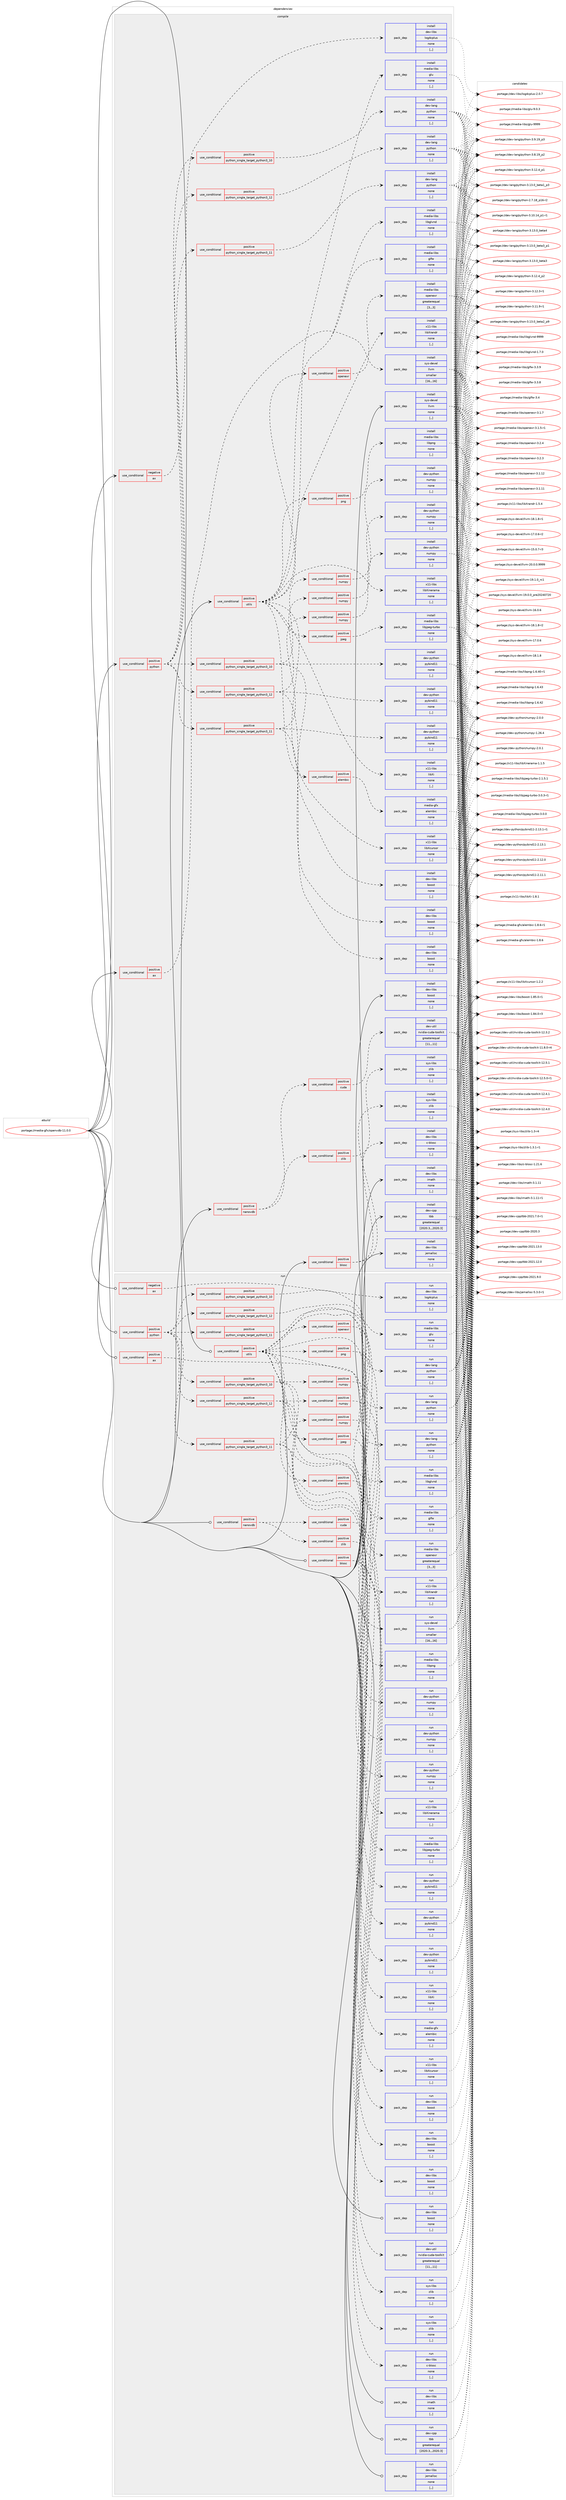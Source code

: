 digraph prolog {

# *************
# Graph options
# *************

newrank=true;
concentrate=true;
compound=true;
graph [rankdir=LR,fontname=Helvetica,fontsize=10,ranksep=1.5];#, ranksep=2.5, nodesep=0.2];
edge  [arrowhead=vee];
node  [fontname=Helvetica,fontsize=10];

# **********
# The ebuild
# **********

subgraph cluster_leftcol {
color=gray;
label=<<i>ebuild</i>>;
id [label="portage://media-gfx/openvdb-11.0.0", color=red, width=4, href="../media-gfx/openvdb-11.0.0.svg"];
}

# ****************
# The dependencies
# ****************

subgraph cluster_midcol {
color=gray;
label=<<i>dependencies</i>>;
subgraph cluster_compile {
fillcolor="#eeeeee";
style=filled;
label=<<i>compile</i>>;
subgraph cond73863 {
dependency293104 [label=<<TABLE BORDER="0" CELLBORDER="1" CELLSPACING="0" CELLPADDING="4"><TR><TD ROWSPAN="3" CELLPADDING="10">use_conditional</TD></TR><TR><TD>negative</TD></TR><TR><TD>ax</TD></TR></TABLE>>, shape=none, color=red];
subgraph pack216892 {
dependency293105 [label=<<TABLE BORDER="0" CELLBORDER="1" CELLSPACING="0" CELLPADDING="4" WIDTH="220"><TR><TD ROWSPAN="6" CELLPADDING="30">pack_dep</TD></TR><TR><TD WIDTH="110">install</TD></TR><TR><TD>dev-libs</TD></TR><TR><TD>log4cplus</TD></TR><TR><TD>none</TD></TR><TR><TD>[,,]</TD></TR></TABLE>>, shape=none, color=blue];
}
dependency293104:e -> dependency293105:w [weight=20,style="dashed",arrowhead="vee"];
}
id:e -> dependency293104:w [weight=20,style="solid",arrowhead="vee"];
subgraph cond73864 {
dependency293106 [label=<<TABLE BORDER="0" CELLBORDER="1" CELLSPACING="0" CELLPADDING="4"><TR><TD ROWSPAN="3" CELLPADDING="10">use_conditional</TD></TR><TR><TD>positive</TD></TR><TR><TD>ax</TD></TR></TABLE>>, shape=none, color=red];
subgraph pack216893 {
dependency293107 [label=<<TABLE BORDER="0" CELLBORDER="1" CELLSPACING="0" CELLPADDING="4" WIDTH="220"><TR><TD ROWSPAN="6" CELLPADDING="30">pack_dep</TD></TR><TR><TD WIDTH="110">install</TD></TR><TR><TD>sys-devel</TD></TR><TR><TD>llvm</TD></TR><TR><TD>smaller</TD></TR><TR><TD>[16,,,16]</TD></TR></TABLE>>, shape=none, color=blue];
}
dependency293106:e -> dependency293107:w [weight=20,style="dashed",arrowhead="vee"];
}
id:e -> dependency293106:w [weight=20,style="solid",arrowhead="vee"];
subgraph cond73865 {
dependency293108 [label=<<TABLE BORDER="0" CELLBORDER="1" CELLSPACING="0" CELLPADDING="4"><TR><TD ROWSPAN="3" CELLPADDING="10">use_conditional</TD></TR><TR><TD>positive</TD></TR><TR><TD>blosc</TD></TR></TABLE>>, shape=none, color=red];
subgraph pack216894 {
dependency293109 [label=<<TABLE BORDER="0" CELLBORDER="1" CELLSPACING="0" CELLPADDING="4" WIDTH="220"><TR><TD ROWSPAN="6" CELLPADDING="30">pack_dep</TD></TR><TR><TD WIDTH="110">install</TD></TR><TR><TD>dev-libs</TD></TR><TR><TD>c-blosc</TD></TR><TR><TD>none</TD></TR><TR><TD>[,,]</TD></TR></TABLE>>, shape=none, color=blue];
}
dependency293108:e -> dependency293109:w [weight=20,style="dashed",arrowhead="vee"];
subgraph pack216895 {
dependency293110 [label=<<TABLE BORDER="0" CELLBORDER="1" CELLSPACING="0" CELLPADDING="4" WIDTH="220"><TR><TD ROWSPAN="6" CELLPADDING="30">pack_dep</TD></TR><TR><TD WIDTH="110">install</TD></TR><TR><TD>sys-libs</TD></TR><TR><TD>zlib</TD></TR><TR><TD>none</TD></TR><TR><TD>[,,]</TD></TR></TABLE>>, shape=none, color=blue];
}
dependency293108:e -> dependency293110:w [weight=20,style="dashed",arrowhead="vee"];
}
id:e -> dependency293108:w [weight=20,style="solid",arrowhead="vee"];
subgraph cond73866 {
dependency293111 [label=<<TABLE BORDER="0" CELLBORDER="1" CELLSPACING="0" CELLPADDING="4"><TR><TD ROWSPAN="3" CELLPADDING="10">use_conditional</TD></TR><TR><TD>positive</TD></TR><TR><TD>nanovdb</TD></TR></TABLE>>, shape=none, color=red];
subgraph cond73867 {
dependency293112 [label=<<TABLE BORDER="0" CELLBORDER="1" CELLSPACING="0" CELLPADDING="4"><TR><TD ROWSPAN="3" CELLPADDING="10">use_conditional</TD></TR><TR><TD>positive</TD></TR><TR><TD>zlib</TD></TR></TABLE>>, shape=none, color=red];
subgraph pack216896 {
dependency293113 [label=<<TABLE BORDER="0" CELLBORDER="1" CELLSPACING="0" CELLPADDING="4" WIDTH="220"><TR><TD ROWSPAN="6" CELLPADDING="30">pack_dep</TD></TR><TR><TD WIDTH="110">install</TD></TR><TR><TD>sys-libs</TD></TR><TR><TD>zlib</TD></TR><TR><TD>none</TD></TR><TR><TD>[,,]</TD></TR></TABLE>>, shape=none, color=blue];
}
dependency293112:e -> dependency293113:w [weight=20,style="dashed",arrowhead="vee"];
}
dependency293111:e -> dependency293112:w [weight=20,style="dashed",arrowhead="vee"];
subgraph cond73868 {
dependency293114 [label=<<TABLE BORDER="0" CELLBORDER="1" CELLSPACING="0" CELLPADDING="4"><TR><TD ROWSPAN="3" CELLPADDING="10">use_conditional</TD></TR><TR><TD>positive</TD></TR><TR><TD>cuda</TD></TR></TABLE>>, shape=none, color=red];
subgraph pack216897 {
dependency293115 [label=<<TABLE BORDER="0" CELLBORDER="1" CELLSPACING="0" CELLPADDING="4" WIDTH="220"><TR><TD ROWSPAN="6" CELLPADDING="30">pack_dep</TD></TR><TR><TD WIDTH="110">install</TD></TR><TR><TD>dev-util</TD></TR><TR><TD>nvidia-cuda-toolkit</TD></TR><TR><TD>greaterequal</TD></TR><TR><TD>[11,,,11]</TD></TR></TABLE>>, shape=none, color=blue];
}
dependency293114:e -> dependency293115:w [weight=20,style="dashed",arrowhead="vee"];
}
dependency293111:e -> dependency293114:w [weight=20,style="dashed",arrowhead="vee"];
}
id:e -> dependency293111:w [weight=20,style="solid",arrowhead="vee"];
subgraph cond73869 {
dependency293116 [label=<<TABLE BORDER="0" CELLBORDER="1" CELLSPACING="0" CELLPADDING="4"><TR><TD ROWSPAN="3" CELLPADDING="10">use_conditional</TD></TR><TR><TD>positive</TD></TR><TR><TD>python</TD></TR></TABLE>>, shape=none, color=red];
subgraph cond73870 {
dependency293117 [label=<<TABLE BORDER="0" CELLBORDER="1" CELLSPACING="0" CELLPADDING="4"><TR><TD ROWSPAN="3" CELLPADDING="10">use_conditional</TD></TR><TR><TD>positive</TD></TR><TR><TD>python_single_target_python3_10</TD></TR></TABLE>>, shape=none, color=red];
subgraph pack216898 {
dependency293118 [label=<<TABLE BORDER="0" CELLBORDER="1" CELLSPACING="0" CELLPADDING="4" WIDTH="220"><TR><TD ROWSPAN="6" CELLPADDING="30">pack_dep</TD></TR><TR><TD WIDTH="110">install</TD></TR><TR><TD>dev-lang</TD></TR><TR><TD>python</TD></TR><TR><TD>none</TD></TR><TR><TD>[,,]</TD></TR></TABLE>>, shape=none, color=blue];
}
dependency293117:e -> dependency293118:w [weight=20,style="dashed",arrowhead="vee"];
}
dependency293116:e -> dependency293117:w [weight=20,style="dashed",arrowhead="vee"];
subgraph cond73871 {
dependency293119 [label=<<TABLE BORDER="0" CELLBORDER="1" CELLSPACING="0" CELLPADDING="4"><TR><TD ROWSPAN="3" CELLPADDING="10">use_conditional</TD></TR><TR><TD>positive</TD></TR><TR><TD>python_single_target_python3_11</TD></TR></TABLE>>, shape=none, color=red];
subgraph pack216899 {
dependency293120 [label=<<TABLE BORDER="0" CELLBORDER="1" CELLSPACING="0" CELLPADDING="4" WIDTH="220"><TR><TD ROWSPAN="6" CELLPADDING="30">pack_dep</TD></TR><TR><TD WIDTH="110">install</TD></TR><TR><TD>dev-lang</TD></TR><TR><TD>python</TD></TR><TR><TD>none</TD></TR><TR><TD>[,,]</TD></TR></TABLE>>, shape=none, color=blue];
}
dependency293119:e -> dependency293120:w [weight=20,style="dashed",arrowhead="vee"];
}
dependency293116:e -> dependency293119:w [weight=20,style="dashed",arrowhead="vee"];
subgraph cond73872 {
dependency293121 [label=<<TABLE BORDER="0" CELLBORDER="1" CELLSPACING="0" CELLPADDING="4"><TR><TD ROWSPAN="3" CELLPADDING="10">use_conditional</TD></TR><TR><TD>positive</TD></TR><TR><TD>python_single_target_python3_12</TD></TR></TABLE>>, shape=none, color=red];
subgraph pack216900 {
dependency293122 [label=<<TABLE BORDER="0" CELLBORDER="1" CELLSPACING="0" CELLPADDING="4" WIDTH="220"><TR><TD ROWSPAN="6" CELLPADDING="30">pack_dep</TD></TR><TR><TD WIDTH="110">install</TD></TR><TR><TD>dev-lang</TD></TR><TR><TD>python</TD></TR><TR><TD>none</TD></TR><TR><TD>[,,]</TD></TR></TABLE>>, shape=none, color=blue];
}
dependency293121:e -> dependency293122:w [weight=20,style="dashed",arrowhead="vee"];
}
dependency293116:e -> dependency293121:w [weight=20,style="dashed",arrowhead="vee"];
subgraph cond73873 {
dependency293123 [label=<<TABLE BORDER="0" CELLBORDER="1" CELLSPACING="0" CELLPADDING="4"><TR><TD ROWSPAN="3" CELLPADDING="10">use_conditional</TD></TR><TR><TD>positive</TD></TR><TR><TD>python_single_target_python3_10</TD></TR></TABLE>>, shape=none, color=red];
subgraph pack216901 {
dependency293124 [label=<<TABLE BORDER="0" CELLBORDER="1" CELLSPACING="0" CELLPADDING="4" WIDTH="220"><TR><TD ROWSPAN="6" CELLPADDING="30">pack_dep</TD></TR><TR><TD WIDTH="110">install</TD></TR><TR><TD>dev-libs</TD></TR><TR><TD>boost</TD></TR><TR><TD>none</TD></TR><TR><TD>[,,]</TD></TR></TABLE>>, shape=none, color=blue];
}
dependency293123:e -> dependency293124:w [weight=20,style="dashed",arrowhead="vee"];
subgraph pack216902 {
dependency293125 [label=<<TABLE BORDER="0" CELLBORDER="1" CELLSPACING="0" CELLPADDING="4" WIDTH="220"><TR><TD ROWSPAN="6" CELLPADDING="30">pack_dep</TD></TR><TR><TD WIDTH="110">install</TD></TR><TR><TD>dev-python</TD></TR><TR><TD>pybind11</TD></TR><TR><TD>none</TD></TR><TR><TD>[,,]</TD></TR></TABLE>>, shape=none, color=blue];
}
dependency293123:e -> dependency293125:w [weight=20,style="dashed",arrowhead="vee"];
subgraph cond73874 {
dependency293126 [label=<<TABLE BORDER="0" CELLBORDER="1" CELLSPACING="0" CELLPADDING="4"><TR><TD ROWSPAN="3" CELLPADDING="10">use_conditional</TD></TR><TR><TD>positive</TD></TR><TR><TD>numpy</TD></TR></TABLE>>, shape=none, color=red];
subgraph pack216903 {
dependency293127 [label=<<TABLE BORDER="0" CELLBORDER="1" CELLSPACING="0" CELLPADDING="4" WIDTH="220"><TR><TD ROWSPAN="6" CELLPADDING="30">pack_dep</TD></TR><TR><TD WIDTH="110">install</TD></TR><TR><TD>dev-python</TD></TR><TR><TD>numpy</TD></TR><TR><TD>none</TD></TR><TR><TD>[,,]</TD></TR></TABLE>>, shape=none, color=blue];
}
dependency293126:e -> dependency293127:w [weight=20,style="dashed",arrowhead="vee"];
}
dependency293123:e -> dependency293126:w [weight=20,style="dashed",arrowhead="vee"];
}
dependency293116:e -> dependency293123:w [weight=20,style="dashed",arrowhead="vee"];
subgraph cond73875 {
dependency293128 [label=<<TABLE BORDER="0" CELLBORDER="1" CELLSPACING="0" CELLPADDING="4"><TR><TD ROWSPAN="3" CELLPADDING="10">use_conditional</TD></TR><TR><TD>positive</TD></TR><TR><TD>python_single_target_python3_11</TD></TR></TABLE>>, shape=none, color=red];
subgraph pack216904 {
dependency293129 [label=<<TABLE BORDER="0" CELLBORDER="1" CELLSPACING="0" CELLPADDING="4" WIDTH="220"><TR><TD ROWSPAN="6" CELLPADDING="30">pack_dep</TD></TR><TR><TD WIDTH="110">install</TD></TR><TR><TD>dev-libs</TD></TR><TR><TD>boost</TD></TR><TR><TD>none</TD></TR><TR><TD>[,,]</TD></TR></TABLE>>, shape=none, color=blue];
}
dependency293128:e -> dependency293129:w [weight=20,style="dashed",arrowhead="vee"];
subgraph pack216905 {
dependency293130 [label=<<TABLE BORDER="0" CELLBORDER="1" CELLSPACING="0" CELLPADDING="4" WIDTH="220"><TR><TD ROWSPAN="6" CELLPADDING="30">pack_dep</TD></TR><TR><TD WIDTH="110">install</TD></TR><TR><TD>dev-python</TD></TR><TR><TD>pybind11</TD></TR><TR><TD>none</TD></TR><TR><TD>[,,]</TD></TR></TABLE>>, shape=none, color=blue];
}
dependency293128:e -> dependency293130:w [weight=20,style="dashed",arrowhead="vee"];
subgraph cond73876 {
dependency293131 [label=<<TABLE BORDER="0" CELLBORDER="1" CELLSPACING="0" CELLPADDING="4"><TR><TD ROWSPAN="3" CELLPADDING="10">use_conditional</TD></TR><TR><TD>positive</TD></TR><TR><TD>numpy</TD></TR></TABLE>>, shape=none, color=red];
subgraph pack216906 {
dependency293132 [label=<<TABLE BORDER="0" CELLBORDER="1" CELLSPACING="0" CELLPADDING="4" WIDTH="220"><TR><TD ROWSPAN="6" CELLPADDING="30">pack_dep</TD></TR><TR><TD WIDTH="110">install</TD></TR><TR><TD>dev-python</TD></TR><TR><TD>numpy</TD></TR><TR><TD>none</TD></TR><TR><TD>[,,]</TD></TR></TABLE>>, shape=none, color=blue];
}
dependency293131:e -> dependency293132:w [weight=20,style="dashed",arrowhead="vee"];
}
dependency293128:e -> dependency293131:w [weight=20,style="dashed",arrowhead="vee"];
}
dependency293116:e -> dependency293128:w [weight=20,style="dashed",arrowhead="vee"];
subgraph cond73877 {
dependency293133 [label=<<TABLE BORDER="0" CELLBORDER="1" CELLSPACING="0" CELLPADDING="4"><TR><TD ROWSPAN="3" CELLPADDING="10">use_conditional</TD></TR><TR><TD>positive</TD></TR><TR><TD>python_single_target_python3_12</TD></TR></TABLE>>, shape=none, color=red];
subgraph pack216907 {
dependency293134 [label=<<TABLE BORDER="0" CELLBORDER="1" CELLSPACING="0" CELLPADDING="4" WIDTH="220"><TR><TD ROWSPAN="6" CELLPADDING="30">pack_dep</TD></TR><TR><TD WIDTH="110">install</TD></TR><TR><TD>dev-libs</TD></TR><TR><TD>boost</TD></TR><TR><TD>none</TD></TR><TR><TD>[,,]</TD></TR></TABLE>>, shape=none, color=blue];
}
dependency293133:e -> dependency293134:w [weight=20,style="dashed",arrowhead="vee"];
subgraph pack216908 {
dependency293135 [label=<<TABLE BORDER="0" CELLBORDER="1" CELLSPACING="0" CELLPADDING="4" WIDTH="220"><TR><TD ROWSPAN="6" CELLPADDING="30">pack_dep</TD></TR><TR><TD WIDTH="110">install</TD></TR><TR><TD>dev-python</TD></TR><TR><TD>pybind11</TD></TR><TR><TD>none</TD></TR><TR><TD>[,,]</TD></TR></TABLE>>, shape=none, color=blue];
}
dependency293133:e -> dependency293135:w [weight=20,style="dashed",arrowhead="vee"];
subgraph cond73878 {
dependency293136 [label=<<TABLE BORDER="0" CELLBORDER="1" CELLSPACING="0" CELLPADDING="4"><TR><TD ROWSPAN="3" CELLPADDING="10">use_conditional</TD></TR><TR><TD>positive</TD></TR><TR><TD>numpy</TD></TR></TABLE>>, shape=none, color=red];
subgraph pack216909 {
dependency293137 [label=<<TABLE BORDER="0" CELLBORDER="1" CELLSPACING="0" CELLPADDING="4" WIDTH="220"><TR><TD ROWSPAN="6" CELLPADDING="30">pack_dep</TD></TR><TR><TD WIDTH="110">install</TD></TR><TR><TD>dev-python</TD></TR><TR><TD>numpy</TD></TR><TR><TD>none</TD></TR><TR><TD>[,,]</TD></TR></TABLE>>, shape=none, color=blue];
}
dependency293136:e -> dependency293137:w [weight=20,style="dashed",arrowhead="vee"];
}
dependency293133:e -> dependency293136:w [weight=20,style="dashed",arrowhead="vee"];
}
dependency293116:e -> dependency293133:w [weight=20,style="dashed",arrowhead="vee"];
}
id:e -> dependency293116:w [weight=20,style="solid",arrowhead="vee"];
subgraph cond73879 {
dependency293138 [label=<<TABLE BORDER="0" CELLBORDER="1" CELLSPACING="0" CELLPADDING="4"><TR><TD ROWSPAN="3" CELLPADDING="10">use_conditional</TD></TR><TR><TD>positive</TD></TR><TR><TD>utils</TD></TR></TABLE>>, shape=none, color=red];
subgraph pack216910 {
dependency293139 [label=<<TABLE BORDER="0" CELLBORDER="1" CELLSPACING="0" CELLPADDING="4" WIDTH="220"><TR><TD ROWSPAN="6" CELLPADDING="30">pack_dep</TD></TR><TR><TD WIDTH="110">install</TD></TR><TR><TD>x11-libs</TD></TR><TR><TD>libXcursor</TD></TR><TR><TD>none</TD></TR><TR><TD>[,,]</TD></TR></TABLE>>, shape=none, color=blue];
}
dependency293138:e -> dependency293139:w [weight=20,style="dashed",arrowhead="vee"];
subgraph pack216911 {
dependency293140 [label=<<TABLE BORDER="0" CELLBORDER="1" CELLSPACING="0" CELLPADDING="4" WIDTH="220"><TR><TD ROWSPAN="6" CELLPADDING="30">pack_dep</TD></TR><TR><TD WIDTH="110">install</TD></TR><TR><TD>x11-libs</TD></TR><TR><TD>libXi</TD></TR><TR><TD>none</TD></TR><TR><TD>[,,]</TD></TR></TABLE>>, shape=none, color=blue];
}
dependency293138:e -> dependency293140:w [weight=20,style="dashed",arrowhead="vee"];
subgraph pack216912 {
dependency293141 [label=<<TABLE BORDER="0" CELLBORDER="1" CELLSPACING="0" CELLPADDING="4" WIDTH="220"><TR><TD ROWSPAN="6" CELLPADDING="30">pack_dep</TD></TR><TR><TD WIDTH="110">install</TD></TR><TR><TD>x11-libs</TD></TR><TR><TD>libXinerama</TD></TR><TR><TD>none</TD></TR><TR><TD>[,,]</TD></TR></TABLE>>, shape=none, color=blue];
}
dependency293138:e -> dependency293141:w [weight=20,style="dashed",arrowhead="vee"];
subgraph pack216913 {
dependency293142 [label=<<TABLE BORDER="0" CELLBORDER="1" CELLSPACING="0" CELLPADDING="4" WIDTH="220"><TR><TD ROWSPAN="6" CELLPADDING="30">pack_dep</TD></TR><TR><TD WIDTH="110">install</TD></TR><TR><TD>x11-libs</TD></TR><TR><TD>libXrandr</TD></TR><TR><TD>none</TD></TR><TR><TD>[,,]</TD></TR></TABLE>>, shape=none, color=blue];
}
dependency293138:e -> dependency293142:w [weight=20,style="dashed",arrowhead="vee"];
subgraph pack216914 {
dependency293143 [label=<<TABLE BORDER="0" CELLBORDER="1" CELLSPACING="0" CELLPADDING="4" WIDTH="220"><TR><TD ROWSPAN="6" CELLPADDING="30">pack_dep</TD></TR><TR><TD WIDTH="110">install</TD></TR><TR><TD>media-libs</TD></TR><TR><TD>glfw</TD></TR><TR><TD>none</TD></TR><TR><TD>[,,]</TD></TR></TABLE>>, shape=none, color=blue];
}
dependency293138:e -> dependency293143:w [weight=20,style="dashed",arrowhead="vee"];
subgraph pack216915 {
dependency293144 [label=<<TABLE BORDER="0" CELLBORDER="1" CELLSPACING="0" CELLPADDING="4" WIDTH="220"><TR><TD ROWSPAN="6" CELLPADDING="30">pack_dep</TD></TR><TR><TD WIDTH="110">install</TD></TR><TR><TD>media-libs</TD></TR><TR><TD>glu</TD></TR><TR><TD>none</TD></TR><TR><TD>[,,]</TD></TR></TABLE>>, shape=none, color=blue];
}
dependency293138:e -> dependency293144:w [weight=20,style="dashed",arrowhead="vee"];
subgraph cond73880 {
dependency293145 [label=<<TABLE BORDER="0" CELLBORDER="1" CELLSPACING="0" CELLPADDING="4"><TR><TD ROWSPAN="3" CELLPADDING="10">use_conditional</TD></TR><TR><TD>positive</TD></TR><TR><TD>alembic</TD></TR></TABLE>>, shape=none, color=red];
subgraph pack216916 {
dependency293146 [label=<<TABLE BORDER="0" CELLBORDER="1" CELLSPACING="0" CELLPADDING="4" WIDTH="220"><TR><TD ROWSPAN="6" CELLPADDING="30">pack_dep</TD></TR><TR><TD WIDTH="110">install</TD></TR><TR><TD>media-gfx</TD></TR><TR><TD>alembic</TD></TR><TR><TD>none</TD></TR><TR><TD>[,,]</TD></TR></TABLE>>, shape=none, color=blue];
}
dependency293145:e -> dependency293146:w [weight=20,style="dashed",arrowhead="vee"];
}
dependency293138:e -> dependency293145:w [weight=20,style="dashed",arrowhead="vee"];
subgraph cond73881 {
dependency293147 [label=<<TABLE BORDER="0" CELLBORDER="1" CELLSPACING="0" CELLPADDING="4"><TR><TD ROWSPAN="3" CELLPADDING="10">use_conditional</TD></TR><TR><TD>positive</TD></TR><TR><TD>jpeg</TD></TR></TABLE>>, shape=none, color=red];
subgraph pack216917 {
dependency293148 [label=<<TABLE BORDER="0" CELLBORDER="1" CELLSPACING="0" CELLPADDING="4" WIDTH="220"><TR><TD ROWSPAN="6" CELLPADDING="30">pack_dep</TD></TR><TR><TD WIDTH="110">install</TD></TR><TR><TD>media-libs</TD></TR><TR><TD>libjpeg-turbo</TD></TR><TR><TD>none</TD></TR><TR><TD>[,,]</TD></TR></TABLE>>, shape=none, color=blue];
}
dependency293147:e -> dependency293148:w [weight=20,style="dashed",arrowhead="vee"];
}
dependency293138:e -> dependency293147:w [weight=20,style="dashed",arrowhead="vee"];
subgraph cond73882 {
dependency293149 [label=<<TABLE BORDER="0" CELLBORDER="1" CELLSPACING="0" CELLPADDING="4"><TR><TD ROWSPAN="3" CELLPADDING="10">use_conditional</TD></TR><TR><TD>positive</TD></TR><TR><TD>png</TD></TR></TABLE>>, shape=none, color=red];
subgraph pack216918 {
dependency293150 [label=<<TABLE BORDER="0" CELLBORDER="1" CELLSPACING="0" CELLPADDING="4" WIDTH="220"><TR><TD ROWSPAN="6" CELLPADDING="30">pack_dep</TD></TR><TR><TD WIDTH="110">install</TD></TR><TR><TD>media-libs</TD></TR><TR><TD>libpng</TD></TR><TR><TD>none</TD></TR><TR><TD>[,,]</TD></TR></TABLE>>, shape=none, color=blue];
}
dependency293149:e -> dependency293150:w [weight=20,style="dashed",arrowhead="vee"];
}
dependency293138:e -> dependency293149:w [weight=20,style="dashed",arrowhead="vee"];
subgraph cond73883 {
dependency293151 [label=<<TABLE BORDER="0" CELLBORDER="1" CELLSPACING="0" CELLPADDING="4"><TR><TD ROWSPAN="3" CELLPADDING="10">use_conditional</TD></TR><TR><TD>positive</TD></TR><TR><TD>openexr</TD></TR></TABLE>>, shape=none, color=red];
subgraph pack216919 {
dependency293152 [label=<<TABLE BORDER="0" CELLBORDER="1" CELLSPACING="0" CELLPADDING="4" WIDTH="220"><TR><TD ROWSPAN="6" CELLPADDING="30">pack_dep</TD></TR><TR><TD WIDTH="110">install</TD></TR><TR><TD>media-libs</TD></TR><TR><TD>openexr</TD></TR><TR><TD>greaterequal</TD></TR><TR><TD>[3,,,3]</TD></TR></TABLE>>, shape=none, color=blue];
}
dependency293151:e -> dependency293152:w [weight=20,style="dashed",arrowhead="vee"];
}
dependency293138:e -> dependency293151:w [weight=20,style="dashed",arrowhead="vee"];
subgraph pack216920 {
dependency293153 [label=<<TABLE BORDER="0" CELLBORDER="1" CELLSPACING="0" CELLPADDING="4" WIDTH="220"><TR><TD ROWSPAN="6" CELLPADDING="30">pack_dep</TD></TR><TR><TD WIDTH="110">install</TD></TR><TR><TD>media-libs</TD></TR><TR><TD>libglvnd</TD></TR><TR><TD>none</TD></TR><TR><TD>[,,]</TD></TR></TABLE>>, shape=none, color=blue];
}
dependency293138:e -> dependency293153:w [weight=20,style="dashed",arrowhead="vee"];
}
id:e -> dependency293138:w [weight=20,style="solid",arrowhead="vee"];
subgraph pack216921 {
dependency293154 [label=<<TABLE BORDER="0" CELLBORDER="1" CELLSPACING="0" CELLPADDING="4" WIDTH="220"><TR><TD ROWSPAN="6" CELLPADDING="30">pack_dep</TD></TR><TR><TD WIDTH="110">install</TD></TR><TR><TD>dev-cpp</TD></TR><TR><TD>tbb</TD></TR><TR><TD>greaterequal</TD></TR><TR><TD>[2020.3,,,2020.3]</TD></TR></TABLE>>, shape=none, color=blue];
}
id:e -> dependency293154:w [weight=20,style="solid",arrowhead="vee"];
subgraph pack216922 {
dependency293155 [label=<<TABLE BORDER="0" CELLBORDER="1" CELLSPACING="0" CELLPADDING="4" WIDTH="220"><TR><TD ROWSPAN="6" CELLPADDING="30">pack_dep</TD></TR><TR><TD WIDTH="110">install</TD></TR><TR><TD>dev-libs</TD></TR><TR><TD>boost</TD></TR><TR><TD>none</TD></TR><TR><TD>[,,]</TD></TR></TABLE>>, shape=none, color=blue];
}
id:e -> dependency293155:w [weight=20,style="solid",arrowhead="vee"];
subgraph pack216923 {
dependency293156 [label=<<TABLE BORDER="0" CELLBORDER="1" CELLSPACING="0" CELLPADDING="4" WIDTH="220"><TR><TD ROWSPAN="6" CELLPADDING="30">pack_dep</TD></TR><TR><TD WIDTH="110">install</TD></TR><TR><TD>dev-libs</TD></TR><TR><TD>imath</TD></TR><TR><TD>none</TD></TR><TR><TD>[,,]</TD></TR></TABLE>>, shape=none, color=blue];
}
id:e -> dependency293156:w [weight=20,style="solid",arrowhead="vee"];
subgraph pack216924 {
dependency293157 [label=<<TABLE BORDER="0" CELLBORDER="1" CELLSPACING="0" CELLPADDING="4" WIDTH="220"><TR><TD ROWSPAN="6" CELLPADDING="30">pack_dep</TD></TR><TR><TD WIDTH="110">install</TD></TR><TR><TD>dev-libs</TD></TR><TR><TD>jemalloc</TD></TR><TR><TD>none</TD></TR><TR><TD>[,,]</TD></TR></TABLE>>, shape=none, color=blue];
}
id:e -> dependency293157:w [weight=20,style="solid",arrowhead="vee"];
subgraph pack216925 {
dependency293158 [label=<<TABLE BORDER="0" CELLBORDER="1" CELLSPACING="0" CELLPADDING="4" WIDTH="220"><TR><TD ROWSPAN="6" CELLPADDING="30">pack_dep</TD></TR><TR><TD WIDTH="110">install</TD></TR><TR><TD>sys-devel</TD></TR><TR><TD>llvm</TD></TR><TR><TD>none</TD></TR><TR><TD>[,,]</TD></TR></TABLE>>, shape=none, color=blue];
}
id:e -> dependency293158:w [weight=20,style="solid",arrowhead="vee"];
}
subgraph cluster_compileandrun {
fillcolor="#eeeeee";
style=filled;
label=<<i>compile and run</i>>;
}
subgraph cluster_run {
fillcolor="#eeeeee";
style=filled;
label=<<i>run</i>>;
subgraph cond73884 {
dependency293159 [label=<<TABLE BORDER="0" CELLBORDER="1" CELLSPACING="0" CELLPADDING="4"><TR><TD ROWSPAN="3" CELLPADDING="10">use_conditional</TD></TR><TR><TD>negative</TD></TR><TR><TD>ax</TD></TR></TABLE>>, shape=none, color=red];
subgraph pack216926 {
dependency293160 [label=<<TABLE BORDER="0" CELLBORDER="1" CELLSPACING="0" CELLPADDING="4" WIDTH="220"><TR><TD ROWSPAN="6" CELLPADDING="30">pack_dep</TD></TR><TR><TD WIDTH="110">run</TD></TR><TR><TD>dev-libs</TD></TR><TR><TD>log4cplus</TD></TR><TR><TD>none</TD></TR><TR><TD>[,,]</TD></TR></TABLE>>, shape=none, color=blue];
}
dependency293159:e -> dependency293160:w [weight=20,style="dashed",arrowhead="vee"];
}
id:e -> dependency293159:w [weight=20,style="solid",arrowhead="odot"];
subgraph cond73885 {
dependency293161 [label=<<TABLE BORDER="0" CELLBORDER="1" CELLSPACING="0" CELLPADDING="4"><TR><TD ROWSPAN="3" CELLPADDING="10">use_conditional</TD></TR><TR><TD>positive</TD></TR><TR><TD>ax</TD></TR></TABLE>>, shape=none, color=red];
subgraph pack216927 {
dependency293162 [label=<<TABLE BORDER="0" CELLBORDER="1" CELLSPACING="0" CELLPADDING="4" WIDTH="220"><TR><TD ROWSPAN="6" CELLPADDING="30">pack_dep</TD></TR><TR><TD WIDTH="110">run</TD></TR><TR><TD>sys-devel</TD></TR><TR><TD>llvm</TD></TR><TR><TD>smaller</TD></TR><TR><TD>[16,,,16]</TD></TR></TABLE>>, shape=none, color=blue];
}
dependency293161:e -> dependency293162:w [weight=20,style="dashed",arrowhead="vee"];
}
id:e -> dependency293161:w [weight=20,style="solid",arrowhead="odot"];
subgraph cond73886 {
dependency293163 [label=<<TABLE BORDER="0" CELLBORDER="1" CELLSPACING="0" CELLPADDING="4"><TR><TD ROWSPAN="3" CELLPADDING="10">use_conditional</TD></TR><TR><TD>positive</TD></TR><TR><TD>blosc</TD></TR></TABLE>>, shape=none, color=red];
subgraph pack216928 {
dependency293164 [label=<<TABLE BORDER="0" CELLBORDER="1" CELLSPACING="0" CELLPADDING="4" WIDTH="220"><TR><TD ROWSPAN="6" CELLPADDING="30">pack_dep</TD></TR><TR><TD WIDTH="110">run</TD></TR><TR><TD>dev-libs</TD></TR><TR><TD>c-blosc</TD></TR><TR><TD>none</TD></TR><TR><TD>[,,]</TD></TR></TABLE>>, shape=none, color=blue];
}
dependency293163:e -> dependency293164:w [weight=20,style="dashed",arrowhead="vee"];
subgraph pack216929 {
dependency293165 [label=<<TABLE BORDER="0" CELLBORDER="1" CELLSPACING="0" CELLPADDING="4" WIDTH="220"><TR><TD ROWSPAN="6" CELLPADDING="30">pack_dep</TD></TR><TR><TD WIDTH="110">run</TD></TR><TR><TD>sys-libs</TD></TR><TR><TD>zlib</TD></TR><TR><TD>none</TD></TR><TR><TD>[,,]</TD></TR></TABLE>>, shape=none, color=blue];
}
dependency293163:e -> dependency293165:w [weight=20,style="dashed",arrowhead="vee"];
}
id:e -> dependency293163:w [weight=20,style="solid",arrowhead="odot"];
subgraph cond73887 {
dependency293166 [label=<<TABLE BORDER="0" CELLBORDER="1" CELLSPACING="0" CELLPADDING="4"><TR><TD ROWSPAN="3" CELLPADDING="10">use_conditional</TD></TR><TR><TD>positive</TD></TR><TR><TD>nanovdb</TD></TR></TABLE>>, shape=none, color=red];
subgraph cond73888 {
dependency293167 [label=<<TABLE BORDER="0" CELLBORDER="1" CELLSPACING="0" CELLPADDING="4"><TR><TD ROWSPAN="3" CELLPADDING="10">use_conditional</TD></TR><TR><TD>positive</TD></TR><TR><TD>zlib</TD></TR></TABLE>>, shape=none, color=red];
subgraph pack216930 {
dependency293168 [label=<<TABLE BORDER="0" CELLBORDER="1" CELLSPACING="0" CELLPADDING="4" WIDTH="220"><TR><TD ROWSPAN="6" CELLPADDING="30">pack_dep</TD></TR><TR><TD WIDTH="110">run</TD></TR><TR><TD>sys-libs</TD></TR><TR><TD>zlib</TD></TR><TR><TD>none</TD></TR><TR><TD>[,,]</TD></TR></TABLE>>, shape=none, color=blue];
}
dependency293167:e -> dependency293168:w [weight=20,style="dashed",arrowhead="vee"];
}
dependency293166:e -> dependency293167:w [weight=20,style="dashed",arrowhead="vee"];
subgraph cond73889 {
dependency293169 [label=<<TABLE BORDER="0" CELLBORDER="1" CELLSPACING="0" CELLPADDING="4"><TR><TD ROWSPAN="3" CELLPADDING="10">use_conditional</TD></TR><TR><TD>positive</TD></TR><TR><TD>cuda</TD></TR></TABLE>>, shape=none, color=red];
subgraph pack216931 {
dependency293170 [label=<<TABLE BORDER="0" CELLBORDER="1" CELLSPACING="0" CELLPADDING="4" WIDTH="220"><TR><TD ROWSPAN="6" CELLPADDING="30">pack_dep</TD></TR><TR><TD WIDTH="110">run</TD></TR><TR><TD>dev-util</TD></TR><TR><TD>nvidia-cuda-toolkit</TD></TR><TR><TD>greaterequal</TD></TR><TR><TD>[11,,,11]</TD></TR></TABLE>>, shape=none, color=blue];
}
dependency293169:e -> dependency293170:w [weight=20,style="dashed",arrowhead="vee"];
}
dependency293166:e -> dependency293169:w [weight=20,style="dashed",arrowhead="vee"];
}
id:e -> dependency293166:w [weight=20,style="solid",arrowhead="odot"];
subgraph cond73890 {
dependency293171 [label=<<TABLE BORDER="0" CELLBORDER="1" CELLSPACING="0" CELLPADDING="4"><TR><TD ROWSPAN="3" CELLPADDING="10">use_conditional</TD></TR><TR><TD>positive</TD></TR><TR><TD>python</TD></TR></TABLE>>, shape=none, color=red];
subgraph cond73891 {
dependency293172 [label=<<TABLE BORDER="0" CELLBORDER="1" CELLSPACING="0" CELLPADDING="4"><TR><TD ROWSPAN="3" CELLPADDING="10">use_conditional</TD></TR><TR><TD>positive</TD></TR><TR><TD>python_single_target_python3_10</TD></TR></TABLE>>, shape=none, color=red];
subgraph pack216932 {
dependency293173 [label=<<TABLE BORDER="0" CELLBORDER="1" CELLSPACING="0" CELLPADDING="4" WIDTH="220"><TR><TD ROWSPAN="6" CELLPADDING="30">pack_dep</TD></TR><TR><TD WIDTH="110">run</TD></TR><TR><TD>dev-lang</TD></TR><TR><TD>python</TD></TR><TR><TD>none</TD></TR><TR><TD>[,,]</TD></TR></TABLE>>, shape=none, color=blue];
}
dependency293172:e -> dependency293173:w [weight=20,style="dashed",arrowhead="vee"];
}
dependency293171:e -> dependency293172:w [weight=20,style="dashed",arrowhead="vee"];
subgraph cond73892 {
dependency293174 [label=<<TABLE BORDER="0" CELLBORDER="1" CELLSPACING="0" CELLPADDING="4"><TR><TD ROWSPAN="3" CELLPADDING="10">use_conditional</TD></TR><TR><TD>positive</TD></TR><TR><TD>python_single_target_python3_11</TD></TR></TABLE>>, shape=none, color=red];
subgraph pack216933 {
dependency293175 [label=<<TABLE BORDER="0" CELLBORDER="1" CELLSPACING="0" CELLPADDING="4" WIDTH="220"><TR><TD ROWSPAN="6" CELLPADDING="30">pack_dep</TD></TR><TR><TD WIDTH="110">run</TD></TR><TR><TD>dev-lang</TD></TR><TR><TD>python</TD></TR><TR><TD>none</TD></TR><TR><TD>[,,]</TD></TR></TABLE>>, shape=none, color=blue];
}
dependency293174:e -> dependency293175:w [weight=20,style="dashed",arrowhead="vee"];
}
dependency293171:e -> dependency293174:w [weight=20,style="dashed",arrowhead="vee"];
subgraph cond73893 {
dependency293176 [label=<<TABLE BORDER="0" CELLBORDER="1" CELLSPACING="0" CELLPADDING="4"><TR><TD ROWSPAN="3" CELLPADDING="10">use_conditional</TD></TR><TR><TD>positive</TD></TR><TR><TD>python_single_target_python3_12</TD></TR></TABLE>>, shape=none, color=red];
subgraph pack216934 {
dependency293177 [label=<<TABLE BORDER="0" CELLBORDER="1" CELLSPACING="0" CELLPADDING="4" WIDTH="220"><TR><TD ROWSPAN="6" CELLPADDING="30">pack_dep</TD></TR><TR><TD WIDTH="110">run</TD></TR><TR><TD>dev-lang</TD></TR><TR><TD>python</TD></TR><TR><TD>none</TD></TR><TR><TD>[,,]</TD></TR></TABLE>>, shape=none, color=blue];
}
dependency293176:e -> dependency293177:w [weight=20,style="dashed",arrowhead="vee"];
}
dependency293171:e -> dependency293176:w [weight=20,style="dashed",arrowhead="vee"];
subgraph cond73894 {
dependency293178 [label=<<TABLE BORDER="0" CELLBORDER="1" CELLSPACING="0" CELLPADDING="4"><TR><TD ROWSPAN="3" CELLPADDING="10">use_conditional</TD></TR><TR><TD>positive</TD></TR><TR><TD>python_single_target_python3_10</TD></TR></TABLE>>, shape=none, color=red];
subgraph pack216935 {
dependency293179 [label=<<TABLE BORDER="0" CELLBORDER="1" CELLSPACING="0" CELLPADDING="4" WIDTH="220"><TR><TD ROWSPAN="6" CELLPADDING="30">pack_dep</TD></TR><TR><TD WIDTH="110">run</TD></TR><TR><TD>dev-libs</TD></TR><TR><TD>boost</TD></TR><TR><TD>none</TD></TR><TR><TD>[,,]</TD></TR></TABLE>>, shape=none, color=blue];
}
dependency293178:e -> dependency293179:w [weight=20,style="dashed",arrowhead="vee"];
subgraph pack216936 {
dependency293180 [label=<<TABLE BORDER="0" CELLBORDER="1" CELLSPACING="0" CELLPADDING="4" WIDTH="220"><TR><TD ROWSPAN="6" CELLPADDING="30">pack_dep</TD></TR><TR><TD WIDTH="110">run</TD></TR><TR><TD>dev-python</TD></TR><TR><TD>pybind11</TD></TR><TR><TD>none</TD></TR><TR><TD>[,,]</TD></TR></TABLE>>, shape=none, color=blue];
}
dependency293178:e -> dependency293180:w [weight=20,style="dashed",arrowhead="vee"];
subgraph cond73895 {
dependency293181 [label=<<TABLE BORDER="0" CELLBORDER="1" CELLSPACING="0" CELLPADDING="4"><TR><TD ROWSPAN="3" CELLPADDING="10">use_conditional</TD></TR><TR><TD>positive</TD></TR><TR><TD>numpy</TD></TR></TABLE>>, shape=none, color=red];
subgraph pack216937 {
dependency293182 [label=<<TABLE BORDER="0" CELLBORDER="1" CELLSPACING="0" CELLPADDING="4" WIDTH="220"><TR><TD ROWSPAN="6" CELLPADDING="30">pack_dep</TD></TR><TR><TD WIDTH="110">run</TD></TR><TR><TD>dev-python</TD></TR><TR><TD>numpy</TD></TR><TR><TD>none</TD></TR><TR><TD>[,,]</TD></TR></TABLE>>, shape=none, color=blue];
}
dependency293181:e -> dependency293182:w [weight=20,style="dashed",arrowhead="vee"];
}
dependency293178:e -> dependency293181:w [weight=20,style="dashed",arrowhead="vee"];
}
dependency293171:e -> dependency293178:w [weight=20,style="dashed",arrowhead="vee"];
subgraph cond73896 {
dependency293183 [label=<<TABLE BORDER="0" CELLBORDER="1" CELLSPACING="0" CELLPADDING="4"><TR><TD ROWSPAN="3" CELLPADDING="10">use_conditional</TD></TR><TR><TD>positive</TD></TR><TR><TD>python_single_target_python3_11</TD></TR></TABLE>>, shape=none, color=red];
subgraph pack216938 {
dependency293184 [label=<<TABLE BORDER="0" CELLBORDER="1" CELLSPACING="0" CELLPADDING="4" WIDTH="220"><TR><TD ROWSPAN="6" CELLPADDING="30">pack_dep</TD></TR><TR><TD WIDTH="110">run</TD></TR><TR><TD>dev-libs</TD></TR><TR><TD>boost</TD></TR><TR><TD>none</TD></TR><TR><TD>[,,]</TD></TR></TABLE>>, shape=none, color=blue];
}
dependency293183:e -> dependency293184:w [weight=20,style="dashed",arrowhead="vee"];
subgraph pack216939 {
dependency293185 [label=<<TABLE BORDER="0" CELLBORDER="1" CELLSPACING="0" CELLPADDING="4" WIDTH="220"><TR><TD ROWSPAN="6" CELLPADDING="30">pack_dep</TD></TR><TR><TD WIDTH="110">run</TD></TR><TR><TD>dev-python</TD></TR><TR><TD>pybind11</TD></TR><TR><TD>none</TD></TR><TR><TD>[,,]</TD></TR></TABLE>>, shape=none, color=blue];
}
dependency293183:e -> dependency293185:w [weight=20,style="dashed",arrowhead="vee"];
subgraph cond73897 {
dependency293186 [label=<<TABLE BORDER="0" CELLBORDER="1" CELLSPACING="0" CELLPADDING="4"><TR><TD ROWSPAN="3" CELLPADDING="10">use_conditional</TD></TR><TR><TD>positive</TD></TR><TR><TD>numpy</TD></TR></TABLE>>, shape=none, color=red];
subgraph pack216940 {
dependency293187 [label=<<TABLE BORDER="0" CELLBORDER="1" CELLSPACING="0" CELLPADDING="4" WIDTH="220"><TR><TD ROWSPAN="6" CELLPADDING="30">pack_dep</TD></TR><TR><TD WIDTH="110">run</TD></TR><TR><TD>dev-python</TD></TR><TR><TD>numpy</TD></TR><TR><TD>none</TD></TR><TR><TD>[,,]</TD></TR></TABLE>>, shape=none, color=blue];
}
dependency293186:e -> dependency293187:w [weight=20,style="dashed",arrowhead="vee"];
}
dependency293183:e -> dependency293186:w [weight=20,style="dashed",arrowhead="vee"];
}
dependency293171:e -> dependency293183:w [weight=20,style="dashed",arrowhead="vee"];
subgraph cond73898 {
dependency293188 [label=<<TABLE BORDER="0" CELLBORDER="1" CELLSPACING="0" CELLPADDING="4"><TR><TD ROWSPAN="3" CELLPADDING="10">use_conditional</TD></TR><TR><TD>positive</TD></TR><TR><TD>python_single_target_python3_12</TD></TR></TABLE>>, shape=none, color=red];
subgraph pack216941 {
dependency293189 [label=<<TABLE BORDER="0" CELLBORDER="1" CELLSPACING="0" CELLPADDING="4" WIDTH="220"><TR><TD ROWSPAN="6" CELLPADDING="30">pack_dep</TD></TR><TR><TD WIDTH="110">run</TD></TR><TR><TD>dev-libs</TD></TR><TR><TD>boost</TD></TR><TR><TD>none</TD></TR><TR><TD>[,,]</TD></TR></TABLE>>, shape=none, color=blue];
}
dependency293188:e -> dependency293189:w [weight=20,style="dashed",arrowhead="vee"];
subgraph pack216942 {
dependency293190 [label=<<TABLE BORDER="0" CELLBORDER="1" CELLSPACING="0" CELLPADDING="4" WIDTH="220"><TR><TD ROWSPAN="6" CELLPADDING="30">pack_dep</TD></TR><TR><TD WIDTH="110">run</TD></TR><TR><TD>dev-python</TD></TR><TR><TD>pybind11</TD></TR><TR><TD>none</TD></TR><TR><TD>[,,]</TD></TR></TABLE>>, shape=none, color=blue];
}
dependency293188:e -> dependency293190:w [weight=20,style="dashed",arrowhead="vee"];
subgraph cond73899 {
dependency293191 [label=<<TABLE BORDER="0" CELLBORDER="1" CELLSPACING="0" CELLPADDING="4"><TR><TD ROWSPAN="3" CELLPADDING="10">use_conditional</TD></TR><TR><TD>positive</TD></TR><TR><TD>numpy</TD></TR></TABLE>>, shape=none, color=red];
subgraph pack216943 {
dependency293192 [label=<<TABLE BORDER="0" CELLBORDER="1" CELLSPACING="0" CELLPADDING="4" WIDTH="220"><TR><TD ROWSPAN="6" CELLPADDING="30">pack_dep</TD></TR><TR><TD WIDTH="110">run</TD></TR><TR><TD>dev-python</TD></TR><TR><TD>numpy</TD></TR><TR><TD>none</TD></TR><TR><TD>[,,]</TD></TR></TABLE>>, shape=none, color=blue];
}
dependency293191:e -> dependency293192:w [weight=20,style="dashed",arrowhead="vee"];
}
dependency293188:e -> dependency293191:w [weight=20,style="dashed",arrowhead="vee"];
}
dependency293171:e -> dependency293188:w [weight=20,style="dashed",arrowhead="vee"];
}
id:e -> dependency293171:w [weight=20,style="solid",arrowhead="odot"];
subgraph cond73900 {
dependency293193 [label=<<TABLE BORDER="0" CELLBORDER="1" CELLSPACING="0" CELLPADDING="4"><TR><TD ROWSPAN="3" CELLPADDING="10">use_conditional</TD></TR><TR><TD>positive</TD></TR><TR><TD>utils</TD></TR></TABLE>>, shape=none, color=red];
subgraph pack216944 {
dependency293194 [label=<<TABLE BORDER="0" CELLBORDER="1" CELLSPACING="0" CELLPADDING="4" WIDTH="220"><TR><TD ROWSPAN="6" CELLPADDING="30">pack_dep</TD></TR><TR><TD WIDTH="110">run</TD></TR><TR><TD>x11-libs</TD></TR><TR><TD>libXcursor</TD></TR><TR><TD>none</TD></TR><TR><TD>[,,]</TD></TR></TABLE>>, shape=none, color=blue];
}
dependency293193:e -> dependency293194:w [weight=20,style="dashed",arrowhead="vee"];
subgraph pack216945 {
dependency293195 [label=<<TABLE BORDER="0" CELLBORDER="1" CELLSPACING="0" CELLPADDING="4" WIDTH="220"><TR><TD ROWSPAN="6" CELLPADDING="30">pack_dep</TD></TR><TR><TD WIDTH="110">run</TD></TR><TR><TD>x11-libs</TD></TR><TR><TD>libXi</TD></TR><TR><TD>none</TD></TR><TR><TD>[,,]</TD></TR></TABLE>>, shape=none, color=blue];
}
dependency293193:e -> dependency293195:w [weight=20,style="dashed",arrowhead="vee"];
subgraph pack216946 {
dependency293196 [label=<<TABLE BORDER="0" CELLBORDER="1" CELLSPACING="0" CELLPADDING="4" WIDTH="220"><TR><TD ROWSPAN="6" CELLPADDING="30">pack_dep</TD></TR><TR><TD WIDTH="110">run</TD></TR><TR><TD>x11-libs</TD></TR><TR><TD>libXinerama</TD></TR><TR><TD>none</TD></TR><TR><TD>[,,]</TD></TR></TABLE>>, shape=none, color=blue];
}
dependency293193:e -> dependency293196:w [weight=20,style="dashed",arrowhead="vee"];
subgraph pack216947 {
dependency293197 [label=<<TABLE BORDER="0" CELLBORDER="1" CELLSPACING="0" CELLPADDING="4" WIDTH="220"><TR><TD ROWSPAN="6" CELLPADDING="30">pack_dep</TD></TR><TR><TD WIDTH="110">run</TD></TR><TR><TD>x11-libs</TD></TR><TR><TD>libXrandr</TD></TR><TR><TD>none</TD></TR><TR><TD>[,,]</TD></TR></TABLE>>, shape=none, color=blue];
}
dependency293193:e -> dependency293197:w [weight=20,style="dashed",arrowhead="vee"];
subgraph pack216948 {
dependency293198 [label=<<TABLE BORDER="0" CELLBORDER="1" CELLSPACING="0" CELLPADDING="4" WIDTH="220"><TR><TD ROWSPAN="6" CELLPADDING="30">pack_dep</TD></TR><TR><TD WIDTH="110">run</TD></TR><TR><TD>media-libs</TD></TR><TR><TD>glfw</TD></TR><TR><TD>none</TD></TR><TR><TD>[,,]</TD></TR></TABLE>>, shape=none, color=blue];
}
dependency293193:e -> dependency293198:w [weight=20,style="dashed",arrowhead="vee"];
subgraph pack216949 {
dependency293199 [label=<<TABLE BORDER="0" CELLBORDER="1" CELLSPACING="0" CELLPADDING="4" WIDTH="220"><TR><TD ROWSPAN="6" CELLPADDING="30">pack_dep</TD></TR><TR><TD WIDTH="110">run</TD></TR><TR><TD>media-libs</TD></TR><TR><TD>glu</TD></TR><TR><TD>none</TD></TR><TR><TD>[,,]</TD></TR></TABLE>>, shape=none, color=blue];
}
dependency293193:e -> dependency293199:w [weight=20,style="dashed",arrowhead="vee"];
subgraph cond73901 {
dependency293200 [label=<<TABLE BORDER="0" CELLBORDER="1" CELLSPACING="0" CELLPADDING="4"><TR><TD ROWSPAN="3" CELLPADDING="10">use_conditional</TD></TR><TR><TD>positive</TD></TR><TR><TD>alembic</TD></TR></TABLE>>, shape=none, color=red];
subgraph pack216950 {
dependency293201 [label=<<TABLE BORDER="0" CELLBORDER="1" CELLSPACING="0" CELLPADDING="4" WIDTH="220"><TR><TD ROWSPAN="6" CELLPADDING="30">pack_dep</TD></TR><TR><TD WIDTH="110">run</TD></TR><TR><TD>media-gfx</TD></TR><TR><TD>alembic</TD></TR><TR><TD>none</TD></TR><TR><TD>[,,]</TD></TR></TABLE>>, shape=none, color=blue];
}
dependency293200:e -> dependency293201:w [weight=20,style="dashed",arrowhead="vee"];
}
dependency293193:e -> dependency293200:w [weight=20,style="dashed",arrowhead="vee"];
subgraph cond73902 {
dependency293202 [label=<<TABLE BORDER="0" CELLBORDER="1" CELLSPACING="0" CELLPADDING="4"><TR><TD ROWSPAN="3" CELLPADDING="10">use_conditional</TD></TR><TR><TD>positive</TD></TR><TR><TD>jpeg</TD></TR></TABLE>>, shape=none, color=red];
subgraph pack216951 {
dependency293203 [label=<<TABLE BORDER="0" CELLBORDER="1" CELLSPACING="0" CELLPADDING="4" WIDTH="220"><TR><TD ROWSPAN="6" CELLPADDING="30">pack_dep</TD></TR><TR><TD WIDTH="110">run</TD></TR><TR><TD>media-libs</TD></TR><TR><TD>libjpeg-turbo</TD></TR><TR><TD>none</TD></TR><TR><TD>[,,]</TD></TR></TABLE>>, shape=none, color=blue];
}
dependency293202:e -> dependency293203:w [weight=20,style="dashed",arrowhead="vee"];
}
dependency293193:e -> dependency293202:w [weight=20,style="dashed",arrowhead="vee"];
subgraph cond73903 {
dependency293204 [label=<<TABLE BORDER="0" CELLBORDER="1" CELLSPACING="0" CELLPADDING="4"><TR><TD ROWSPAN="3" CELLPADDING="10">use_conditional</TD></TR><TR><TD>positive</TD></TR><TR><TD>png</TD></TR></TABLE>>, shape=none, color=red];
subgraph pack216952 {
dependency293205 [label=<<TABLE BORDER="0" CELLBORDER="1" CELLSPACING="0" CELLPADDING="4" WIDTH="220"><TR><TD ROWSPAN="6" CELLPADDING="30">pack_dep</TD></TR><TR><TD WIDTH="110">run</TD></TR><TR><TD>media-libs</TD></TR><TR><TD>libpng</TD></TR><TR><TD>none</TD></TR><TR><TD>[,,]</TD></TR></TABLE>>, shape=none, color=blue];
}
dependency293204:e -> dependency293205:w [weight=20,style="dashed",arrowhead="vee"];
}
dependency293193:e -> dependency293204:w [weight=20,style="dashed",arrowhead="vee"];
subgraph cond73904 {
dependency293206 [label=<<TABLE BORDER="0" CELLBORDER="1" CELLSPACING="0" CELLPADDING="4"><TR><TD ROWSPAN="3" CELLPADDING="10">use_conditional</TD></TR><TR><TD>positive</TD></TR><TR><TD>openexr</TD></TR></TABLE>>, shape=none, color=red];
subgraph pack216953 {
dependency293207 [label=<<TABLE BORDER="0" CELLBORDER="1" CELLSPACING="0" CELLPADDING="4" WIDTH="220"><TR><TD ROWSPAN="6" CELLPADDING="30">pack_dep</TD></TR><TR><TD WIDTH="110">run</TD></TR><TR><TD>media-libs</TD></TR><TR><TD>openexr</TD></TR><TR><TD>greaterequal</TD></TR><TR><TD>[3,,,3]</TD></TR></TABLE>>, shape=none, color=blue];
}
dependency293206:e -> dependency293207:w [weight=20,style="dashed",arrowhead="vee"];
}
dependency293193:e -> dependency293206:w [weight=20,style="dashed",arrowhead="vee"];
subgraph pack216954 {
dependency293208 [label=<<TABLE BORDER="0" CELLBORDER="1" CELLSPACING="0" CELLPADDING="4" WIDTH="220"><TR><TD ROWSPAN="6" CELLPADDING="30">pack_dep</TD></TR><TR><TD WIDTH="110">run</TD></TR><TR><TD>media-libs</TD></TR><TR><TD>libglvnd</TD></TR><TR><TD>none</TD></TR><TR><TD>[,,]</TD></TR></TABLE>>, shape=none, color=blue];
}
dependency293193:e -> dependency293208:w [weight=20,style="dashed",arrowhead="vee"];
}
id:e -> dependency293193:w [weight=20,style="solid",arrowhead="odot"];
subgraph pack216955 {
dependency293209 [label=<<TABLE BORDER="0" CELLBORDER="1" CELLSPACING="0" CELLPADDING="4" WIDTH="220"><TR><TD ROWSPAN="6" CELLPADDING="30">pack_dep</TD></TR><TR><TD WIDTH="110">run</TD></TR><TR><TD>dev-cpp</TD></TR><TR><TD>tbb</TD></TR><TR><TD>greaterequal</TD></TR><TR><TD>[2020.3,,,2020.3]</TD></TR></TABLE>>, shape=none, color=blue];
}
id:e -> dependency293209:w [weight=20,style="solid",arrowhead="odot"];
subgraph pack216956 {
dependency293210 [label=<<TABLE BORDER="0" CELLBORDER="1" CELLSPACING="0" CELLPADDING="4" WIDTH="220"><TR><TD ROWSPAN="6" CELLPADDING="30">pack_dep</TD></TR><TR><TD WIDTH="110">run</TD></TR><TR><TD>dev-libs</TD></TR><TR><TD>boost</TD></TR><TR><TD>none</TD></TR><TR><TD>[,,]</TD></TR></TABLE>>, shape=none, color=blue];
}
id:e -> dependency293210:w [weight=20,style="solid",arrowhead="odot"];
subgraph pack216957 {
dependency293211 [label=<<TABLE BORDER="0" CELLBORDER="1" CELLSPACING="0" CELLPADDING="4" WIDTH="220"><TR><TD ROWSPAN="6" CELLPADDING="30">pack_dep</TD></TR><TR><TD WIDTH="110">run</TD></TR><TR><TD>dev-libs</TD></TR><TR><TD>imath</TD></TR><TR><TD>none</TD></TR><TR><TD>[,,]</TD></TR></TABLE>>, shape=none, color=blue];
}
id:e -> dependency293211:w [weight=20,style="solid",arrowhead="odot"];
subgraph pack216958 {
dependency293212 [label=<<TABLE BORDER="0" CELLBORDER="1" CELLSPACING="0" CELLPADDING="4" WIDTH="220"><TR><TD ROWSPAN="6" CELLPADDING="30">pack_dep</TD></TR><TR><TD WIDTH="110">run</TD></TR><TR><TD>dev-libs</TD></TR><TR><TD>jemalloc</TD></TR><TR><TD>none</TD></TR><TR><TD>[,,]</TD></TR></TABLE>>, shape=none, color=blue];
}
id:e -> dependency293212:w [weight=20,style="solid",arrowhead="odot"];
}
}

# **************
# The candidates
# **************

subgraph cluster_choices {
rank=same;
color=gray;
label=<<i>candidates</i>>;

subgraph choice216892 {
color=black;
nodesep=1;
choice1001011184510810598115471081111035299112108117115455046484655 [label="portage://dev-libs/log4cplus-2.0.7", color=red, width=4,href="../dev-libs/log4cplus-2.0.7.svg"];
dependency293105:e -> choice1001011184510810598115471081111035299112108117115455046484655:w [style=dotted,weight="100"];
}
subgraph choice216893 {
color=black;
nodesep=1;
choice1151211154510010111810110847108108118109455048464846484657575757 [label="portage://sys-devel/llvm-20.0.0.9999", color=red, width=4,href="../sys-devel/llvm-20.0.0.9999.svg"];
choice115121115451001011181011084710810811810945495746494648951149949 [label="portage://sys-devel/llvm-19.1.0_rc1", color=red, width=4,href="../sys-devel/llvm-19.1.0_rc1.svg"];
choice115121115451001011181011084710810811810945495746484648951121141015048505248555048 [label="portage://sys-devel/llvm-19.0.0_pre20240720", color=red, width=4,href="../sys-devel/llvm-19.0.0_pre20240720.svg"];
choice1151211154510010111810110847108108118109454956464946564511450 [label="portage://sys-devel/llvm-18.1.8-r2", color=red, width=4,href="../sys-devel/llvm-18.1.8-r2.svg"];
choice1151211154510010111810110847108108118109454956464946564511449 [label="portage://sys-devel/llvm-18.1.8-r1", color=red, width=4,href="../sys-devel/llvm-18.1.8-r1.svg"];
choice115121115451001011181011084710810811810945495646494656 [label="portage://sys-devel/llvm-18.1.8", color=red, width=4,href="../sys-devel/llvm-18.1.8.svg"];
choice1151211154510010111810110847108108118109454955464846544511450 [label="portage://sys-devel/llvm-17.0.6-r2", color=red, width=4,href="../sys-devel/llvm-17.0.6-r2.svg"];
choice115121115451001011181011084710810811810945495546484654 [label="portage://sys-devel/llvm-17.0.6", color=red, width=4,href="../sys-devel/llvm-17.0.6.svg"];
choice115121115451001011181011084710810811810945495446484654 [label="portage://sys-devel/llvm-16.0.6", color=red, width=4,href="../sys-devel/llvm-16.0.6.svg"];
choice1151211154510010111810110847108108118109454953464846554511451 [label="portage://sys-devel/llvm-15.0.7-r3", color=red, width=4,href="../sys-devel/llvm-15.0.7-r3.svg"];
dependency293107:e -> choice1151211154510010111810110847108108118109455048464846484657575757:w [style=dotted,weight="100"];
dependency293107:e -> choice115121115451001011181011084710810811810945495746494648951149949:w [style=dotted,weight="100"];
dependency293107:e -> choice115121115451001011181011084710810811810945495746484648951121141015048505248555048:w [style=dotted,weight="100"];
dependency293107:e -> choice1151211154510010111810110847108108118109454956464946564511450:w [style=dotted,weight="100"];
dependency293107:e -> choice1151211154510010111810110847108108118109454956464946564511449:w [style=dotted,weight="100"];
dependency293107:e -> choice115121115451001011181011084710810811810945495646494656:w [style=dotted,weight="100"];
dependency293107:e -> choice1151211154510010111810110847108108118109454955464846544511450:w [style=dotted,weight="100"];
dependency293107:e -> choice115121115451001011181011084710810811810945495546484654:w [style=dotted,weight="100"];
dependency293107:e -> choice115121115451001011181011084710810811810945495446484654:w [style=dotted,weight="100"];
dependency293107:e -> choice1151211154510010111810110847108108118109454953464846554511451:w [style=dotted,weight="100"];
}
subgraph choice216894 {
color=black;
nodesep=1;
choice1001011184510810598115479945981081111159945494650494654 [label="portage://dev-libs/c-blosc-1.21.6", color=red, width=4,href="../dev-libs/c-blosc-1.21.6.svg"];
dependency293109:e -> choice1001011184510810598115479945981081111159945494650494654:w [style=dotted,weight="100"];
}
subgraph choice216895 {
color=black;
nodesep=1;
choice115121115451081059811547122108105984549465146494511449 [label="portage://sys-libs/zlib-1.3.1-r1", color=red, width=4,href="../sys-libs/zlib-1.3.1-r1.svg"];
choice11512111545108105981154712210810598454946514511452 [label="portage://sys-libs/zlib-1.3-r4", color=red, width=4,href="../sys-libs/zlib-1.3-r4.svg"];
dependency293110:e -> choice115121115451081059811547122108105984549465146494511449:w [style=dotted,weight="100"];
dependency293110:e -> choice11512111545108105981154712210810598454946514511452:w [style=dotted,weight="100"];
}
subgraph choice216896 {
color=black;
nodesep=1;
choice115121115451081059811547122108105984549465146494511449 [label="portage://sys-libs/zlib-1.3.1-r1", color=red, width=4,href="../sys-libs/zlib-1.3.1-r1.svg"];
choice11512111545108105981154712210810598454946514511452 [label="portage://sys-libs/zlib-1.3-r4", color=red, width=4,href="../sys-libs/zlib-1.3-r4.svg"];
dependency293113:e -> choice115121115451081059811547122108105984549465146494511449:w [style=dotted,weight="100"];
dependency293113:e -> choice11512111545108105981154712210810598454946514511452:w [style=dotted,weight="100"];
}
subgraph choice216897 {
color=black;
nodesep=1;
choice1001011184511711610510847110118105100105974599117100974511611111110810710511645495046534649 [label="portage://dev-util/nvidia-cuda-toolkit-12.5.1", color=red, width=4,href="../dev-util/nvidia-cuda-toolkit-12.5.1.svg"];
choice10010111845117116105108471101181051001059745991171009745116111111108107105116454950465346484511449 [label="portage://dev-util/nvidia-cuda-toolkit-12.5.0-r1", color=red, width=4,href="../dev-util/nvidia-cuda-toolkit-12.5.0-r1.svg"];
choice1001011184511711610510847110118105100105974599117100974511611111110810710511645495046524649 [label="portage://dev-util/nvidia-cuda-toolkit-12.4.1", color=red, width=4,href="../dev-util/nvidia-cuda-toolkit-12.4.1.svg"];
choice1001011184511711610510847110118105100105974599117100974511611111110810710511645495046524648 [label="portage://dev-util/nvidia-cuda-toolkit-12.4.0", color=red, width=4,href="../dev-util/nvidia-cuda-toolkit-12.4.0.svg"];
choice1001011184511711610510847110118105100105974599117100974511611111110810710511645495046514650 [label="portage://dev-util/nvidia-cuda-toolkit-12.3.2", color=red, width=4,href="../dev-util/nvidia-cuda-toolkit-12.3.2.svg"];
choice10010111845117116105108471101181051001059745991171009745116111111108107105116454949465646484511452 [label="portage://dev-util/nvidia-cuda-toolkit-11.8.0-r4", color=red, width=4,href="../dev-util/nvidia-cuda-toolkit-11.8.0-r4.svg"];
dependency293115:e -> choice1001011184511711610510847110118105100105974599117100974511611111110810710511645495046534649:w [style=dotted,weight="100"];
dependency293115:e -> choice10010111845117116105108471101181051001059745991171009745116111111108107105116454950465346484511449:w [style=dotted,weight="100"];
dependency293115:e -> choice1001011184511711610510847110118105100105974599117100974511611111110810710511645495046524649:w [style=dotted,weight="100"];
dependency293115:e -> choice1001011184511711610510847110118105100105974599117100974511611111110810710511645495046524648:w [style=dotted,weight="100"];
dependency293115:e -> choice1001011184511711610510847110118105100105974599117100974511611111110810710511645495046514650:w [style=dotted,weight="100"];
dependency293115:e -> choice10010111845117116105108471101181051001059745991171009745116111111108107105116454949465646484511452:w [style=dotted,weight="100"];
}
subgraph choice216898 {
color=black;
nodesep=1;
choice1001011184510897110103471121211161041111104551464951464895981011169752 [label="portage://dev-lang/python-3.13.0_beta4", color=red, width=4,href="../dev-lang/python-3.13.0_beta4.svg"];
choice10010111845108971101034711212111610411111045514649514648959810111697519511249 [label="portage://dev-lang/python-3.13.0_beta3_p1", color=red, width=4,href="../dev-lang/python-3.13.0_beta3_p1.svg"];
choice1001011184510897110103471121211161041111104551464951464895981011169751 [label="portage://dev-lang/python-3.13.0_beta3", color=red, width=4,href="../dev-lang/python-3.13.0_beta3.svg"];
choice10010111845108971101034711212111610411111045514649514648959810111697509511257 [label="portage://dev-lang/python-3.13.0_beta2_p9", color=red, width=4,href="../dev-lang/python-3.13.0_beta2_p9.svg"];
choice10010111845108971101034711212111610411111045514649514648959810111697499511251 [label="portage://dev-lang/python-3.13.0_beta1_p3", color=red, width=4,href="../dev-lang/python-3.13.0_beta1_p3.svg"];
choice100101118451089711010347112121116104111110455146495046529511250 [label="portage://dev-lang/python-3.12.4_p2", color=red, width=4,href="../dev-lang/python-3.12.4_p2.svg"];
choice100101118451089711010347112121116104111110455146495046529511249 [label="portage://dev-lang/python-3.12.4_p1", color=red, width=4,href="../dev-lang/python-3.12.4_p1.svg"];
choice100101118451089711010347112121116104111110455146495046514511449 [label="portage://dev-lang/python-3.12.3-r1", color=red, width=4,href="../dev-lang/python-3.12.3-r1.svg"];
choice100101118451089711010347112121116104111110455146494946574511449 [label="portage://dev-lang/python-3.11.9-r1", color=red, width=4,href="../dev-lang/python-3.11.9-r1.svg"];
choice100101118451089711010347112121116104111110455146494846495295112494511449 [label="portage://dev-lang/python-3.10.14_p1-r1", color=red, width=4,href="../dev-lang/python-3.10.14_p1-r1.svg"];
choice100101118451089711010347112121116104111110455146574649579511251 [label="portage://dev-lang/python-3.9.19_p3", color=red, width=4,href="../dev-lang/python-3.9.19_p3.svg"];
choice100101118451089711010347112121116104111110455146564649579511250 [label="portage://dev-lang/python-3.8.19_p2", color=red, width=4,href="../dev-lang/python-3.8.19_p2.svg"];
choice100101118451089711010347112121116104111110455046554649569511249544511450 [label="portage://dev-lang/python-2.7.18_p16-r2", color=red, width=4,href="../dev-lang/python-2.7.18_p16-r2.svg"];
dependency293118:e -> choice1001011184510897110103471121211161041111104551464951464895981011169752:w [style=dotted,weight="100"];
dependency293118:e -> choice10010111845108971101034711212111610411111045514649514648959810111697519511249:w [style=dotted,weight="100"];
dependency293118:e -> choice1001011184510897110103471121211161041111104551464951464895981011169751:w [style=dotted,weight="100"];
dependency293118:e -> choice10010111845108971101034711212111610411111045514649514648959810111697509511257:w [style=dotted,weight="100"];
dependency293118:e -> choice10010111845108971101034711212111610411111045514649514648959810111697499511251:w [style=dotted,weight="100"];
dependency293118:e -> choice100101118451089711010347112121116104111110455146495046529511250:w [style=dotted,weight="100"];
dependency293118:e -> choice100101118451089711010347112121116104111110455146495046529511249:w [style=dotted,weight="100"];
dependency293118:e -> choice100101118451089711010347112121116104111110455146495046514511449:w [style=dotted,weight="100"];
dependency293118:e -> choice100101118451089711010347112121116104111110455146494946574511449:w [style=dotted,weight="100"];
dependency293118:e -> choice100101118451089711010347112121116104111110455146494846495295112494511449:w [style=dotted,weight="100"];
dependency293118:e -> choice100101118451089711010347112121116104111110455146574649579511251:w [style=dotted,weight="100"];
dependency293118:e -> choice100101118451089711010347112121116104111110455146564649579511250:w [style=dotted,weight="100"];
dependency293118:e -> choice100101118451089711010347112121116104111110455046554649569511249544511450:w [style=dotted,weight="100"];
}
subgraph choice216899 {
color=black;
nodesep=1;
choice1001011184510897110103471121211161041111104551464951464895981011169752 [label="portage://dev-lang/python-3.13.0_beta4", color=red, width=4,href="../dev-lang/python-3.13.0_beta4.svg"];
choice10010111845108971101034711212111610411111045514649514648959810111697519511249 [label="portage://dev-lang/python-3.13.0_beta3_p1", color=red, width=4,href="../dev-lang/python-3.13.0_beta3_p1.svg"];
choice1001011184510897110103471121211161041111104551464951464895981011169751 [label="portage://dev-lang/python-3.13.0_beta3", color=red, width=4,href="../dev-lang/python-3.13.0_beta3.svg"];
choice10010111845108971101034711212111610411111045514649514648959810111697509511257 [label="portage://dev-lang/python-3.13.0_beta2_p9", color=red, width=4,href="../dev-lang/python-3.13.0_beta2_p9.svg"];
choice10010111845108971101034711212111610411111045514649514648959810111697499511251 [label="portage://dev-lang/python-3.13.0_beta1_p3", color=red, width=4,href="../dev-lang/python-3.13.0_beta1_p3.svg"];
choice100101118451089711010347112121116104111110455146495046529511250 [label="portage://dev-lang/python-3.12.4_p2", color=red, width=4,href="../dev-lang/python-3.12.4_p2.svg"];
choice100101118451089711010347112121116104111110455146495046529511249 [label="portage://dev-lang/python-3.12.4_p1", color=red, width=4,href="../dev-lang/python-3.12.4_p1.svg"];
choice100101118451089711010347112121116104111110455146495046514511449 [label="portage://dev-lang/python-3.12.3-r1", color=red, width=4,href="../dev-lang/python-3.12.3-r1.svg"];
choice100101118451089711010347112121116104111110455146494946574511449 [label="portage://dev-lang/python-3.11.9-r1", color=red, width=4,href="../dev-lang/python-3.11.9-r1.svg"];
choice100101118451089711010347112121116104111110455146494846495295112494511449 [label="portage://dev-lang/python-3.10.14_p1-r1", color=red, width=4,href="../dev-lang/python-3.10.14_p1-r1.svg"];
choice100101118451089711010347112121116104111110455146574649579511251 [label="portage://dev-lang/python-3.9.19_p3", color=red, width=4,href="../dev-lang/python-3.9.19_p3.svg"];
choice100101118451089711010347112121116104111110455146564649579511250 [label="portage://dev-lang/python-3.8.19_p2", color=red, width=4,href="../dev-lang/python-3.8.19_p2.svg"];
choice100101118451089711010347112121116104111110455046554649569511249544511450 [label="portage://dev-lang/python-2.7.18_p16-r2", color=red, width=4,href="../dev-lang/python-2.7.18_p16-r2.svg"];
dependency293120:e -> choice1001011184510897110103471121211161041111104551464951464895981011169752:w [style=dotted,weight="100"];
dependency293120:e -> choice10010111845108971101034711212111610411111045514649514648959810111697519511249:w [style=dotted,weight="100"];
dependency293120:e -> choice1001011184510897110103471121211161041111104551464951464895981011169751:w [style=dotted,weight="100"];
dependency293120:e -> choice10010111845108971101034711212111610411111045514649514648959810111697509511257:w [style=dotted,weight="100"];
dependency293120:e -> choice10010111845108971101034711212111610411111045514649514648959810111697499511251:w [style=dotted,weight="100"];
dependency293120:e -> choice100101118451089711010347112121116104111110455146495046529511250:w [style=dotted,weight="100"];
dependency293120:e -> choice100101118451089711010347112121116104111110455146495046529511249:w [style=dotted,weight="100"];
dependency293120:e -> choice100101118451089711010347112121116104111110455146495046514511449:w [style=dotted,weight="100"];
dependency293120:e -> choice100101118451089711010347112121116104111110455146494946574511449:w [style=dotted,weight="100"];
dependency293120:e -> choice100101118451089711010347112121116104111110455146494846495295112494511449:w [style=dotted,weight="100"];
dependency293120:e -> choice100101118451089711010347112121116104111110455146574649579511251:w [style=dotted,weight="100"];
dependency293120:e -> choice100101118451089711010347112121116104111110455146564649579511250:w [style=dotted,weight="100"];
dependency293120:e -> choice100101118451089711010347112121116104111110455046554649569511249544511450:w [style=dotted,weight="100"];
}
subgraph choice216900 {
color=black;
nodesep=1;
choice1001011184510897110103471121211161041111104551464951464895981011169752 [label="portage://dev-lang/python-3.13.0_beta4", color=red, width=4,href="../dev-lang/python-3.13.0_beta4.svg"];
choice10010111845108971101034711212111610411111045514649514648959810111697519511249 [label="portage://dev-lang/python-3.13.0_beta3_p1", color=red, width=4,href="../dev-lang/python-3.13.0_beta3_p1.svg"];
choice1001011184510897110103471121211161041111104551464951464895981011169751 [label="portage://dev-lang/python-3.13.0_beta3", color=red, width=4,href="../dev-lang/python-3.13.0_beta3.svg"];
choice10010111845108971101034711212111610411111045514649514648959810111697509511257 [label="portage://dev-lang/python-3.13.0_beta2_p9", color=red, width=4,href="../dev-lang/python-3.13.0_beta2_p9.svg"];
choice10010111845108971101034711212111610411111045514649514648959810111697499511251 [label="portage://dev-lang/python-3.13.0_beta1_p3", color=red, width=4,href="../dev-lang/python-3.13.0_beta1_p3.svg"];
choice100101118451089711010347112121116104111110455146495046529511250 [label="portage://dev-lang/python-3.12.4_p2", color=red, width=4,href="../dev-lang/python-3.12.4_p2.svg"];
choice100101118451089711010347112121116104111110455146495046529511249 [label="portage://dev-lang/python-3.12.4_p1", color=red, width=4,href="../dev-lang/python-3.12.4_p1.svg"];
choice100101118451089711010347112121116104111110455146495046514511449 [label="portage://dev-lang/python-3.12.3-r1", color=red, width=4,href="../dev-lang/python-3.12.3-r1.svg"];
choice100101118451089711010347112121116104111110455146494946574511449 [label="portage://dev-lang/python-3.11.9-r1", color=red, width=4,href="../dev-lang/python-3.11.9-r1.svg"];
choice100101118451089711010347112121116104111110455146494846495295112494511449 [label="portage://dev-lang/python-3.10.14_p1-r1", color=red, width=4,href="../dev-lang/python-3.10.14_p1-r1.svg"];
choice100101118451089711010347112121116104111110455146574649579511251 [label="portage://dev-lang/python-3.9.19_p3", color=red, width=4,href="../dev-lang/python-3.9.19_p3.svg"];
choice100101118451089711010347112121116104111110455146564649579511250 [label="portage://dev-lang/python-3.8.19_p2", color=red, width=4,href="../dev-lang/python-3.8.19_p2.svg"];
choice100101118451089711010347112121116104111110455046554649569511249544511450 [label="portage://dev-lang/python-2.7.18_p16-r2", color=red, width=4,href="../dev-lang/python-2.7.18_p16-r2.svg"];
dependency293122:e -> choice1001011184510897110103471121211161041111104551464951464895981011169752:w [style=dotted,weight="100"];
dependency293122:e -> choice10010111845108971101034711212111610411111045514649514648959810111697519511249:w [style=dotted,weight="100"];
dependency293122:e -> choice1001011184510897110103471121211161041111104551464951464895981011169751:w [style=dotted,weight="100"];
dependency293122:e -> choice10010111845108971101034711212111610411111045514649514648959810111697509511257:w [style=dotted,weight="100"];
dependency293122:e -> choice10010111845108971101034711212111610411111045514649514648959810111697499511251:w [style=dotted,weight="100"];
dependency293122:e -> choice100101118451089711010347112121116104111110455146495046529511250:w [style=dotted,weight="100"];
dependency293122:e -> choice100101118451089711010347112121116104111110455146495046529511249:w [style=dotted,weight="100"];
dependency293122:e -> choice100101118451089711010347112121116104111110455146495046514511449:w [style=dotted,weight="100"];
dependency293122:e -> choice100101118451089711010347112121116104111110455146494946574511449:w [style=dotted,weight="100"];
dependency293122:e -> choice100101118451089711010347112121116104111110455146494846495295112494511449:w [style=dotted,weight="100"];
dependency293122:e -> choice100101118451089711010347112121116104111110455146574649579511251:w [style=dotted,weight="100"];
dependency293122:e -> choice100101118451089711010347112121116104111110455146564649579511250:w [style=dotted,weight="100"];
dependency293122:e -> choice100101118451089711010347112121116104111110455046554649569511249544511450:w [style=dotted,weight="100"];
}
subgraph choice216901 {
color=black;
nodesep=1;
choice10010111845108105981154798111111115116454946565346484511449 [label="portage://dev-libs/boost-1.85.0-r1", color=red, width=4,href="../dev-libs/boost-1.85.0-r1.svg"];
choice10010111845108105981154798111111115116454946565246484511451 [label="portage://dev-libs/boost-1.84.0-r3", color=red, width=4,href="../dev-libs/boost-1.84.0-r3.svg"];
dependency293124:e -> choice10010111845108105981154798111111115116454946565346484511449:w [style=dotted,weight="100"];
dependency293124:e -> choice10010111845108105981154798111111115116454946565246484511451:w [style=dotted,weight="100"];
}
subgraph choice216902 {
color=black;
nodesep=1;
choice1001011184511212111610411111047112121981051101004949455046495146494511449 [label="portage://dev-python/pybind11-2.13.1-r1", color=red, width=4,href="../dev-python/pybind11-2.13.1-r1.svg"];
choice100101118451121211161041111104711212198105110100494945504649514649 [label="portage://dev-python/pybind11-2.13.1", color=red, width=4,href="../dev-python/pybind11-2.13.1.svg"];
choice100101118451121211161041111104711212198105110100494945504649504648 [label="portage://dev-python/pybind11-2.12.0", color=red, width=4,href="../dev-python/pybind11-2.12.0.svg"];
choice100101118451121211161041111104711212198105110100494945504649494649 [label="portage://dev-python/pybind11-2.11.1", color=red, width=4,href="../dev-python/pybind11-2.11.1.svg"];
dependency293125:e -> choice1001011184511212111610411111047112121981051101004949455046495146494511449:w [style=dotted,weight="100"];
dependency293125:e -> choice100101118451121211161041111104711212198105110100494945504649514649:w [style=dotted,weight="100"];
dependency293125:e -> choice100101118451121211161041111104711212198105110100494945504649504648:w [style=dotted,weight="100"];
dependency293125:e -> choice100101118451121211161041111104711212198105110100494945504649494649:w [style=dotted,weight="100"];
}
subgraph choice216903 {
color=black;
nodesep=1;
choice1001011184511212111610411111047110117109112121455046484649 [label="portage://dev-python/numpy-2.0.1", color=red, width=4,href="../dev-python/numpy-2.0.1.svg"];
choice1001011184511212111610411111047110117109112121455046484648 [label="portage://dev-python/numpy-2.0.0", color=red, width=4,href="../dev-python/numpy-2.0.0.svg"];
choice100101118451121211161041111104711011710911212145494650544652 [label="portage://dev-python/numpy-1.26.4", color=red, width=4,href="../dev-python/numpy-1.26.4.svg"];
dependency293127:e -> choice1001011184511212111610411111047110117109112121455046484649:w [style=dotted,weight="100"];
dependency293127:e -> choice1001011184511212111610411111047110117109112121455046484648:w [style=dotted,weight="100"];
dependency293127:e -> choice100101118451121211161041111104711011710911212145494650544652:w [style=dotted,weight="100"];
}
subgraph choice216904 {
color=black;
nodesep=1;
choice10010111845108105981154798111111115116454946565346484511449 [label="portage://dev-libs/boost-1.85.0-r1", color=red, width=4,href="../dev-libs/boost-1.85.0-r1.svg"];
choice10010111845108105981154798111111115116454946565246484511451 [label="portage://dev-libs/boost-1.84.0-r3", color=red, width=4,href="../dev-libs/boost-1.84.0-r3.svg"];
dependency293129:e -> choice10010111845108105981154798111111115116454946565346484511449:w [style=dotted,weight="100"];
dependency293129:e -> choice10010111845108105981154798111111115116454946565246484511451:w [style=dotted,weight="100"];
}
subgraph choice216905 {
color=black;
nodesep=1;
choice1001011184511212111610411111047112121981051101004949455046495146494511449 [label="portage://dev-python/pybind11-2.13.1-r1", color=red, width=4,href="../dev-python/pybind11-2.13.1-r1.svg"];
choice100101118451121211161041111104711212198105110100494945504649514649 [label="portage://dev-python/pybind11-2.13.1", color=red, width=4,href="../dev-python/pybind11-2.13.1.svg"];
choice100101118451121211161041111104711212198105110100494945504649504648 [label="portage://dev-python/pybind11-2.12.0", color=red, width=4,href="../dev-python/pybind11-2.12.0.svg"];
choice100101118451121211161041111104711212198105110100494945504649494649 [label="portage://dev-python/pybind11-2.11.1", color=red, width=4,href="../dev-python/pybind11-2.11.1.svg"];
dependency293130:e -> choice1001011184511212111610411111047112121981051101004949455046495146494511449:w [style=dotted,weight="100"];
dependency293130:e -> choice100101118451121211161041111104711212198105110100494945504649514649:w [style=dotted,weight="100"];
dependency293130:e -> choice100101118451121211161041111104711212198105110100494945504649504648:w [style=dotted,weight="100"];
dependency293130:e -> choice100101118451121211161041111104711212198105110100494945504649494649:w [style=dotted,weight="100"];
}
subgraph choice216906 {
color=black;
nodesep=1;
choice1001011184511212111610411111047110117109112121455046484649 [label="portage://dev-python/numpy-2.0.1", color=red, width=4,href="../dev-python/numpy-2.0.1.svg"];
choice1001011184511212111610411111047110117109112121455046484648 [label="portage://dev-python/numpy-2.0.0", color=red, width=4,href="../dev-python/numpy-2.0.0.svg"];
choice100101118451121211161041111104711011710911212145494650544652 [label="portage://dev-python/numpy-1.26.4", color=red, width=4,href="../dev-python/numpy-1.26.4.svg"];
dependency293132:e -> choice1001011184511212111610411111047110117109112121455046484649:w [style=dotted,weight="100"];
dependency293132:e -> choice1001011184511212111610411111047110117109112121455046484648:w [style=dotted,weight="100"];
dependency293132:e -> choice100101118451121211161041111104711011710911212145494650544652:w [style=dotted,weight="100"];
}
subgraph choice216907 {
color=black;
nodesep=1;
choice10010111845108105981154798111111115116454946565346484511449 [label="portage://dev-libs/boost-1.85.0-r1", color=red, width=4,href="../dev-libs/boost-1.85.0-r1.svg"];
choice10010111845108105981154798111111115116454946565246484511451 [label="portage://dev-libs/boost-1.84.0-r3", color=red, width=4,href="../dev-libs/boost-1.84.0-r3.svg"];
dependency293134:e -> choice10010111845108105981154798111111115116454946565346484511449:w [style=dotted,weight="100"];
dependency293134:e -> choice10010111845108105981154798111111115116454946565246484511451:w [style=dotted,weight="100"];
}
subgraph choice216908 {
color=black;
nodesep=1;
choice1001011184511212111610411111047112121981051101004949455046495146494511449 [label="portage://dev-python/pybind11-2.13.1-r1", color=red, width=4,href="../dev-python/pybind11-2.13.1-r1.svg"];
choice100101118451121211161041111104711212198105110100494945504649514649 [label="portage://dev-python/pybind11-2.13.1", color=red, width=4,href="../dev-python/pybind11-2.13.1.svg"];
choice100101118451121211161041111104711212198105110100494945504649504648 [label="portage://dev-python/pybind11-2.12.0", color=red, width=4,href="../dev-python/pybind11-2.12.0.svg"];
choice100101118451121211161041111104711212198105110100494945504649494649 [label="portage://dev-python/pybind11-2.11.1", color=red, width=4,href="../dev-python/pybind11-2.11.1.svg"];
dependency293135:e -> choice1001011184511212111610411111047112121981051101004949455046495146494511449:w [style=dotted,weight="100"];
dependency293135:e -> choice100101118451121211161041111104711212198105110100494945504649514649:w [style=dotted,weight="100"];
dependency293135:e -> choice100101118451121211161041111104711212198105110100494945504649504648:w [style=dotted,weight="100"];
dependency293135:e -> choice100101118451121211161041111104711212198105110100494945504649494649:w [style=dotted,weight="100"];
}
subgraph choice216909 {
color=black;
nodesep=1;
choice1001011184511212111610411111047110117109112121455046484649 [label="portage://dev-python/numpy-2.0.1", color=red, width=4,href="../dev-python/numpy-2.0.1.svg"];
choice1001011184511212111610411111047110117109112121455046484648 [label="portage://dev-python/numpy-2.0.0", color=red, width=4,href="../dev-python/numpy-2.0.0.svg"];
choice100101118451121211161041111104711011710911212145494650544652 [label="portage://dev-python/numpy-1.26.4", color=red, width=4,href="../dev-python/numpy-1.26.4.svg"];
dependency293137:e -> choice1001011184511212111610411111047110117109112121455046484649:w [style=dotted,weight="100"];
dependency293137:e -> choice1001011184511212111610411111047110117109112121455046484648:w [style=dotted,weight="100"];
dependency293137:e -> choice100101118451121211161041111104711011710911212145494650544652:w [style=dotted,weight="100"];
}
subgraph choice216910 {
color=black;
nodesep=1;
choice1204949451081059811547108105988899117114115111114454946504650 [label="portage://x11-libs/libXcursor-1.2.2", color=red, width=4,href="../x11-libs/libXcursor-1.2.2.svg"];
dependency293139:e -> choice1204949451081059811547108105988899117114115111114454946504650:w [style=dotted,weight="100"];
}
subgraph choice216911 {
color=black;
nodesep=1;
choice12049494510810598115471081059888105454946564649 [label="portage://x11-libs/libXi-1.8.1", color=red, width=4,href="../x11-libs/libXi-1.8.1.svg"];
dependency293140:e -> choice12049494510810598115471081059888105454946564649:w [style=dotted,weight="100"];
}
subgraph choice216912 {
color=black;
nodesep=1;
choice120494945108105981154710810598881051101011149710997454946494653 [label="portage://x11-libs/libXinerama-1.1.5", color=red, width=4,href="../x11-libs/libXinerama-1.1.5.svg"];
dependency293141:e -> choice120494945108105981154710810598881051101011149710997454946494653:w [style=dotted,weight="100"];
}
subgraph choice216913 {
color=black;
nodesep=1;
choice1204949451081059811547108105988811497110100114454946534652 [label="portage://x11-libs/libXrandr-1.5.4", color=red, width=4,href="../x11-libs/libXrandr-1.5.4.svg"];
dependency293142:e -> choice1204949451081059811547108105988811497110100114454946534652:w [style=dotted,weight="100"];
}
subgraph choice216914 {
color=black;
nodesep=1;
choice1091011001059745108105981154710310810211945514652 [label="portage://media-libs/glfw-3.4", color=red, width=4,href="../media-libs/glfw-3.4.svg"];
choice10910110010597451081059811547103108102119455146514657 [label="portage://media-libs/glfw-3.3.9", color=red, width=4,href="../media-libs/glfw-3.3.9.svg"];
choice10910110010597451081059811547103108102119455146514656 [label="portage://media-libs/glfw-3.3.8", color=red, width=4,href="../media-libs/glfw-3.3.8.svg"];
dependency293143:e -> choice1091011001059745108105981154710310810211945514652:w [style=dotted,weight="100"];
dependency293143:e -> choice10910110010597451081059811547103108102119455146514657:w [style=dotted,weight="100"];
dependency293143:e -> choice10910110010597451081059811547103108102119455146514656:w [style=dotted,weight="100"];
}
subgraph choice216915 {
color=black;
nodesep=1;
choice109101100105974510810598115471031081174557575757 [label="portage://media-libs/glu-9999", color=red, width=4,href="../media-libs/glu-9999.svg"];
choice10910110010597451081059811547103108117455746484651 [label="portage://media-libs/glu-9.0.3", color=red, width=4,href="../media-libs/glu-9.0.3.svg"];
dependency293144:e -> choice109101100105974510810598115471031081174557575757:w [style=dotted,weight="100"];
dependency293144:e -> choice10910110010597451081059811547103108117455746484651:w [style=dotted,weight="100"];
}
subgraph choice216916 {
color=black;
nodesep=1;
choice1091011001059745103102120479710810110998105994549465646544511449 [label="portage://media-gfx/alembic-1.8.6-r1", color=red, width=4,href="../media-gfx/alembic-1.8.6-r1.svg"];
choice109101100105974510310212047971081011099810599454946564654 [label="portage://media-gfx/alembic-1.8.6", color=red, width=4,href="../media-gfx/alembic-1.8.6.svg"];
dependency293146:e -> choice1091011001059745103102120479710810110998105994549465646544511449:w [style=dotted,weight="100"];
dependency293146:e -> choice109101100105974510310212047971081011099810599454946564654:w [style=dotted,weight="100"];
}
subgraph choice216917 {
color=black;
nodesep=1;
choice109101100105974510810598115471081059810611210110345116117114981114551464846514511449 [label="portage://media-libs/libjpeg-turbo-3.0.3-r1", color=red, width=4,href="../media-libs/libjpeg-turbo-3.0.3-r1.svg"];
choice10910110010597451081059811547108105981061121011034511611711498111455146484648 [label="portage://media-libs/libjpeg-turbo-3.0.0", color=red, width=4,href="../media-libs/libjpeg-turbo-3.0.0.svg"];
choice109101100105974510810598115471081059810611210110345116117114981114550464946534649 [label="portage://media-libs/libjpeg-turbo-2.1.5.1", color=red, width=4,href="../media-libs/libjpeg-turbo-2.1.5.1.svg"];
dependency293148:e -> choice109101100105974510810598115471081059810611210110345116117114981114551464846514511449:w [style=dotted,weight="100"];
dependency293148:e -> choice10910110010597451081059811547108105981061121011034511611711498111455146484648:w [style=dotted,weight="100"];
dependency293148:e -> choice109101100105974510810598115471081059810611210110345116117114981114550464946534649:w [style=dotted,weight="100"];
}
subgraph choice216918 {
color=black;
nodesep=1;
choice109101100105974510810598115471081059811211010345494654465251 [label="portage://media-libs/libpng-1.6.43", color=red, width=4,href="../media-libs/libpng-1.6.43.svg"];
choice109101100105974510810598115471081059811211010345494654465250 [label="portage://media-libs/libpng-1.6.42", color=red, width=4,href="../media-libs/libpng-1.6.42.svg"];
choice1091011001059745108105981154710810598112110103454946544652484511449 [label="portage://media-libs/libpng-1.6.40-r1", color=red, width=4,href="../media-libs/libpng-1.6.40-r1.svg"];
dependency293150:e -> choice109101100105974510810598115471081059811211010345494654465251:w [style=dotted,weight="100"];
dependency293150:e -> choice109101100105974510810598115471081059811211010345494654465250:w [style=dotted,weight="100"];
dependency293150:e -> choice1091011001059745108105981154710810598112110103454946544652484511449:w [style=dotted,weight="100"];
}
subgraph choice216919 {
color=black;
nodesep=1;
choice10910110010597451081059811547111112101110101120114455146504652 [label="portage://media-libs/openexr-3.2.4", color=red, width=4,href="../media-libs/openexr-3.2.4.svg"];
choice10910110010597451081059811547111112101110101120114455146504651 [label="portage://media-libs/openexr-3.2.3", color=red, width=4,href="../media-libs/openexr-3.2.3.svg"];
choice1091011001059745108105981154711111210111010112011445514649464950 [label="portage://media-libs/openexr-3.1.12", color=red, width=4,href="../media-libs/openexr-3.1.12.svg"];
choice1091011001059745108105981154711111210111010112011445514649464949 [label="portage://media-libs/openexr-3.1.11", color=red, width=4,href="../media-libs/openexr-3.1.11.svg"];
choice10910110010597451081059811547111112101110101120114455146494655 [label="portage://media-libs/openexr-3.1.7", color=red, width=4,href="../media-libs/openexr-3.1.7.svg"];
choice109101100105974510810598115471111121011101011201144551464946534511449 [label="portage://media-libs/openexr-3.1.5-r1", color=red, width=4,href="../media-libs/openexr-3.1.5-r1.svg"];
dependency293152:e -> choice10910110010597451081059811547111112101110101120114455146504652:w [style=dotted,weight="100"];
dependency293152:e -> choice10910110010597451081059811547111112101110101120114455146504651:w [style=dotted,weight="100"];
dependency293152:e -> choice1091011001059745108105981154711111210111010112011445514649464950:w [style=dotted,weight="100"];
dependency293152:e -> choice1091011001059745108105981154711111210111010112011445514649464949:w [style=dotted,weight="100"];
dependency293152:e -> choice10910110010597451081059811547111112101110101120114455146494655:w [style=dotted,weight="100"];
dependency293152:e -> choice109101100105974510810598115471111121011101011201144551464946534511449:w [style=dotted,weight="100"];
}
subgraph choice216920 {
color=black;
nodesep=1;
choice10910110010597451081059811547108105981031081181101004557575757 [label="portage://media-libs/libglvnd-9999", color=red, width=4,href="../media-libs/libglvnd-9999.svg"];
choice1091011001059745108105981154710810598103108118110100454946554648 [label="portage://media-libs/libglvnd-1.7.0", color=red, width=4,href="../media-libs/libglvnd-1.7.0.svg"];
dependency293153:e -> choice10910110010597451081059811547108105981031081181101004557575757:w [style=dotted,weight="100"];
dependency293153:e -> choice1091011001059745108105981154710810598103108118110100454946554648:w [style=dotted,weight="100"];
}
subgraph choice216921 {
color=black;
nodesep=1;
choice100101118459911211247116989845504850494649514648 [label="portage://dev-cpp/tbb-2021.13.0", color=red, width=4,href="../dev-cpp/tbb-2021.13.0.svg"];
choice100101118459911211247116989845504850494649504648 [label="portage://dev-cpp/tbb-2021.12.0", color=red, width=4,href="../dev-cpp/tbb-2021.12.0.svg"];
choice1001011184599112112471169898455048504946574648 [label="portage://dev-cpp/tbb-2021.9.0", color=red, width=4,href="../dev-cpp/tbb-2021.9.0.svg"];
choice10010111845991121124711698984550485049465546484511449 [label="portage://dev-cpp/tbb-2021.7.0-r1", color=red, width=4,href="../dev-cpp/tbb-2021.7.0-r1.svg"];
choice100101118459911211247116989845504850484651 [label="portage://dev-cpp/tbb-2020.3", color=red, width=4,href="../dev-cpp/tbb-2020.3.svg"];
dependency293154:e -> choice100101118459911211247116989845504850494649514648:w [style=dotted,weight="100"];
dependency293154:e -> choice100101118459911211247116989845504850494649504648:w [style=dotted,weight="100"];
dependency293154:e -> choice1001011184599112112471169898455048504946574648:w [style=dotted,weight="100"];
dependency293154:e -> choice10010111845991121124711698984550485049465546484511449:w [style=dotted,weight="100"];
dependency293154:e -> choice100101118459911211247116989845504850484651:w [style=dotted,weight="100"];
}
subgraph choice216922 {
color=black;
nodesep=1;
choice10010111845108105981154798111111115116454946565346484511449 [label="portage://dev-libs/boost-1.85.0-r1", color=red, width=4,href="../dev-libs/boost-1.85.0-r1.svg"];
choice10010111845108105981154798111111115116454946565246484511451 [label="portage://dev-libs/boost-1.84.0-r3", color=red, width=4,href="../dev-libs/boost-1.84.0-r3.svg"];
dependency293155:e -> choice10010111845108105981154798111111115116454946565346484511449:w [style=dotted,weight="100"];
dependency293155:e -> choice10010111845108105981154798111111115116454946565246484511451:w [style=dotted,weight="100"];
}
subgraph choice216923 {
color=black;
nodesep=1;
choice10010111845108105981154710510997116104455146494649494511449 [label="portage://dev-libs/imath-3.1.11-r1", color=red, width=4,href="../dev-libs/imath-3.1.11-r1.svg"];
choice1001011184510810598115471051099711610445514649464949 [label="portage://dev-libs/imath-3.1.11", color=red, width=4,href="../dev-libs/imath-3.1.11.svg"];
dependency293156:e -> choice10010111845108105981154710510997116104455146494649494511449:w [style=dotted,weight="100"];
dependency293156:e -> choice1001011184510810598115471051099711610445514649464949:w [style=dotted,weight="100"];
}
subgraph choice216924 {
color=black;
nodesep=1;
choice10010111845108105981154710610110997108108111994553465146484511449 [label="portage://dev-libs/jemalloc-5.3.0-r1", color=red, width=4,href="../dev-libs/jemalloc-5.3.0-r1.svg"];
dependency293157:e -> choice10010111845108105981154710610110997108108111994553465146484511449:w [style=dotted,weight="100"];
}
subgraph choice216925 {
color=black;
nodesep=1;
choice1151211154510010111810110847108108118109455048464846484657575757 [label="portage://sys-devel/llvm-20.0.0.9999", color=red, width=4,href="../sys-devel/llvm-20.0.0.9999.svg"];
choice115121115451001011181011084710810811810945495746494648951149949 [label="portage://sys-devel/llvm-19.1.0_rc1", color=red, width=4,href="../sys-devel/llvm-19.1.0_rc1.svg"];
choice115121115451001011181011084710810811810945495746484648951121141015048505248555048 [label="portage://sys-devel/llvm-19.0.0_pre20240720", color=red, width=4,href="../sys-devel/llvm-19.0.0_pre20240720.svg"];
choice1151211154510010111810110847108108118109454956464946564511450 [label="portage://sys-devel/llvm-18.1.8-r2", color=red, width=4,href="../sys-devel/llvm-18.1.8-r2.svg"];
choice1151211154510010111810110847108108118109454956464946564511449 [label="portage://sys-devel/llvm-18.1.8-r1", color=red, width=4,href="../sys-devel/llvm-18.1.8-r1.svg"];
choice115121115451001011181011084710810811810945495646494656 [label="portage://sys-devel/llvm-18.1.8", color=red, width=4,href="../sys-devel/llvm-18.1.8.svg"];
choice1151211154510010111810110847108108118109454955464846544511450 [label="portage://sys-devel/llvm-17.0.6-r2", color=red, width=4,href="../sys-devel/llvm-17.0.6-r2.svg"];
choice115121115451001011181011084710810811810945495546484654 [label="portage://sys-devel/llvm-17.0.6", color=red, width=4,href="../sys-devel/llvm-17.0.6.svg"];
choice115121115451001011181011084710810811810945495446484654 [label="portage://sys-devel/llvm-16.0.6", color=red, width=4,href="../sys-devel/llvm-16.0.6.svg"];
choice1151211154510010111810110847108108118109454953464846554511451 [label="portage://sys-devel/llvm-15.0.7-r3", color=red, width=4,href="../sys-devel/llvm-15.0.7-r3.svg"];
dependency293158:e -> choice1151211154510010111810110847108108118109455048464846484657575757:w [style=dotted,weight="100"];
dependency293158:e -> choice115121115451001011181011084710810811810945495746494648951149949:w [style=dotted,weight="100"];
dependency293158:e -> choice115121115451001011181011084710810811810945495746484648951121141015048505248555048:w [style=dotted,weight="100"];
dependency293158:e -> choice1151211154510010111810110847108108118109454956464946564511450:w [style=dotted,weight="100"];
dependency293158:e -> choice1151211154510010111810110847108108118109454956464946564511449:w [style=dotted,weight="100"];
dependency293158:e -> choice115121115451001011181011084710810811810945495646494656:w [style=dotted,weight="100"];
dependency293158:e -> choice1151211154510010111810110847108108118109454955464846544511450:w [style=dotted,weight="100"];
dependency293158:e -> choice115121115451001011181011084710810811810945495546484654:w [style=dotted,weight="100"];
dependency293158:e -> choice115121115451001011181011084710810811810945495446484654:w [style=dotted,weight="100"];
dependency293158:e -> choice1151211154510010111810110847108108118109454953464846554511451:w [style=dotted,weight="100"];
}
subgraph choice216926 {
color=black;
nodesep=1;
choice1001011184510810598115471081111035299112108117115455046484655 [label="portage://dev-libs/log4cplus-2.0.7", color=red, width=4,href="../dev-libs/log4cplus-2.0.7.svg"];
dependency293160:e -> choice1001011184510810598115471081111035299112108117115455046484655:w [style=dotted,weight="100"];
}
subgraph choice216927 {
color=black;
nodesep=1;
choice1151211154510010111810110847108108118109455048464846484657575757 [label="portage://sys-devel/llvm-20.0.0.9999", color=red, width=4,href="../sys-devel/llvm-20.0.0.9999.svg"];
choice115121115451001011181011084710810811810945495746494648951149949 [label="portage://sys-devel/llvm-19.1.0_rc1", color=red, width=4,href="../sys-devel/llvm-19.1.0_rc1.svg"];
choice115121115451001011181011084710810811810945495746484648951121141015048505248555048 [label="portage://sys-devel/llvm-19.0.0_pre20240720", color=red, width=4,href="../sys-devel/llvm-19.0.0_pre20240720.svg"];
choice1151211154510010111810110847108108118109454956464946564511450 [label="portage://sys-devel/llvm-18.1.8-r2", color=red, width=4,href="../sys-devel/llvm-18.1.8-r2.svg"];
choice1151211154510010111810110847108108118109454956464946564511449 [label="portage://sys-devel/llvm-18.1.8-r1", color=red, width=4,href="../sys-devel/llvm-18.1.8-r1.svg"];
choice115121115451001011181011084710810811810945495646494656 [label="portage://sys-devel/llvm-18.1.8", color=red, width=4,href="../sys-devel/llvm-18.1.8.svg"];
choice1151211154510010111810110847108108118109454955464846544511450 [label="portage://sys-devel/llvm-17.0.6-r2", color=red, width=4,href="../sys-devel/llvm-17.0.6-r2.svg"];
choice115121115451001011181011084710810811810945495546484654 [label="portage://sys-devel/llvm-17.0.6", color=red, width=4,href="../sys-devel/llvm-17.0.6.svg"];
choice115121115451001011181011084710810811810945495446484654 [label="portage://sys-devel/llvm-16.0.6", color=red, width=4,href="../sys-devel/llvm-16.0.6.svg"];
choice1151211154510010111810110847108108118109454953464846554511451 [label="portage://sys-devel/llvm-15.0.7-r3", color=red, width=4,href="../sys-devel/llvm-15.0.7-r3.svg"];
dependency293162:e -> choice1151211154510010111810110847108108118109455048464846484657575757:w [style=dotted,weight="100"];
dependency293162:e -> choice115121115451001011181011084710810811810945495746494648951149949:w [style=dotted,weight="100"];
dependency293162:e -> choice115121115451001011181011084710810811810945495746484648951121141015048505248555048:w [style=dotted,weight="100"];
dependency293162:e -> choice1151211154510010111810110847108108118109454956464946564511450:w [style=dotted,weight="100"];
dependency293162:e -> choice1151211154510010111810110847108108118109454956464946564511449:w [style=dotted,weight="100"];
dependency293162:e -> choice115121115451001011181011084710810811810945495646494656:w [style=dotted,weight="100"];
dependency293162:e -> choice1151211154510010111810110847108108118109454955464846544511450:w [style=dotted,weight="100"];
dependency293162:e -> choice115121115451001011181011084710810811810945495546484654:w [style=dotted,weight="100"];
dependency293162:e -> choice115121115451001011181011084710810811810945495446484654:w [style=dotted,weight="100"];
dependency293162:e -> choice1151211154510010111810110847108108118109454953464846554511451:w [style=dotted,weight="100"];
}
subgraph choice216928 {
color=black;
nodesep=1;
choice1001011184510810598115479945981081111159945494650494654 [label="portage://dev-libs/c-blosc-1.21.6", color=red, width=4,href="../dev-libs/c-blosc-1.21.6.svg"];
dependency293164:e -> choice1001011184510810598115479945981081111159945494650494654:w [style=dotted,weight="100"];
}
subgraph choice216929 {
color=black;
nodesep=1;
choice115121115451081059811547122108105984549465146494511449 [label="portage://sys-libs/zlib-1.3.1-r1", color=red, width=4,href="../sys-libs/zlib-1.3.1-r1.svg"];
choice11512111545108105981154712210810598454946514511452 [label="portage://sys-libs/zlib-1.3-r4", color=red, width=4,href="../sys-libs/zlib-1.3-r4.svg"];
dependency293165:e -> choice115121115451081059811547122108105984549465146494511449:w [style=dotted,weight="100"];
dependency293165:e -> choice11512111545108105981154712210810598454946514511452:w [style=dotted,weight="100"];
}
subgraph choice216930 {
color=black;
nodesep=1;
choice115121115451081059811547122108105984549465146494511449 [label="portage://sys-libs/zlib-1.3.1-r1", color=red, width=4,href="../sys-libs/zlib-1.3.1-r1.svg"];
choice11512111545108105981154712210810598454946514511452 [label="portage://sys-libs/zlib-1.3-r4", color=red, width=4,href="../sys-libs/zlib-1.3-r4.svg"];
dependency293168:e -> choice115121115451081059811547122108105984549465146494511449:w [style=dotted,weight="100"];
dependency293168:e -> choice11512111545108105981154712210810598454946514511452:w [style=dotted,weight="100"];
}
subgraph choice216931 {
color=black;
nodesep=1;
choice1001011184511711610510847110118105100105974599117100974511611111110810710511645495046534649 [label="portage://dev-util/nvidia-cuda-toolkit-12.5.1", color=red, width=4,href="../dev-util/nvidia-cuda-toolkit-12.5.1.svg"];
choice10010111845117116105108471101181051001059745991171009745116111111108107105116454950465346484511449 [label="portage://dev-util/nvidia-cuda-toolkit-12.5.0-r1", color=red, width=4,href="../dev-util/nvidia-cuda-toolkit-12.5.0-r1.svg"];
choice1001011184511711610510847110118105100105974599117100974511611111110810710511645495046524649 [label="portage://dev-util/nvidia-cuda-toolkit-12.4.1", color=red, width=4,href="../dev-util/nvidia-cuda-toolkit-12.4.1.svg"];
choice1001011184511711610510847110118105100105974599117100974511611111110810710511645495046524648 [label="portage://dev-util/nvidia-cuda-toolkit-12.4.0", color=red, width=4,href="../dev-util/nvidia-cuda-toolkit-12.4.0.svg"];
choice1001011184511711610510847110118105100105974599117100974511611111110810710511645495046514650 [label="portage://dev-util/nvidia-cuda-toolkit-12.3.2", color=red, width=4,href="../dev-util/nvidia-cuda-toolkit-12.3.2.svg"];
choice10010111845117116105108471101181051001059745991171009745116111111108107105116454949465646484511452 [label="portage://dev-util/nvidia-cuda-toolkit-11.8.0-r4", color=red, width=4,href="../dev-util/nvidia-cuda-toolkit-11.8.0-r4.svg"];
dependency293170:e -> choice1001011184511711610510847110118105100105974599117100974511611111110810710511645495046534649:w [style=dotted,weight="100"];
dependency293170:e -> choice10010111845117116105108471101181051001059745991171009745116111111108107105116454950465346484511449:w [style=dotted,weight="100"];
dependency293170:e -> choice1001011184511711610510847110118105100105974599117100974511611111110810710511645495046524649:w [style=dotted,weight="100"];
dependency293170:e -> choice1001011184511711610510847110118105100105974599117100974511611111110810710511645495046524648:w [style=dotted,weight="100"];
dependency293170:e -> choice1001011184511711610510847110118105100105974599117100974511611111110810710511645495046514650:w [style=dotted,weight="100"];
dependency293170:e -> choice10010111845117116105108471101181051001059745991171009745116111111108107105116454949465646484511452:w [style=dotted,weight="100"];
}
subgraph choice216932 {
color=black;
nodesep=1;
choice1001011184510897110103471121211161041111104551464951464895981011169752 [label="portage://dev-lang/python-3.13.0_beta4", color=red, width=4,href="../dev-lang/python-3.13.0_beta4.svg"];
choice10010111845108971101034711212111610411111045514649514648959810111697519511249 [label="portage://dev-lang/python-3.13.0_beta3_p1", color=red, width=4,href="../dev-lang/python-3.13.0_beta3_p1.svg"];
choice1001011184510897110103471121211161041111104551464951464895981011169751 [label="portage://dev-lang/python-3.13.0_beta3", color=red, width=4,href="../dev-lang/python-3.13.0_beta3.svg"];
choice10010111845108971101034711212111610411111045514649514648959810111697509511257 [label="portage://dev-lang/python-3.13.0_beta2_p9", color=red, width=4,href="../dev-lang/python-3.13.0_beta2_p9.svg"];
choice10010111845108971101034711212111610411111045514649514648959810111697499511251 [label="portage://dev-lang/python-3.13.0_beta1_p3", color=red, width=4,href="../dev-lang/python-3.13.0_beta1_p3.svg"];
choice100101118451089711010347112121116104111110455146495046529511250 [label="portage://dev-lang/python-3.12.4_p2", color=red, width=4,href="../dev-lang/python-3.12.4_p2.svg"];
choice100101118451089711010347112121116104111110455146495046529511249 [label="portage://dev-lang/python-3.12.4_p1", color=red, width=4,href="../dev-lang/python-3.12.4_p1.svg"];
choice100101118451089711010347112121116104111110455146495046514511449 [label="portage://dev-lang/python-3.12.3-r1", color=red, width=4,href="../dev-lang/python-3.12.3-r1.svg"];
choice100101118451089711010347112121116104111110455146494946574511449 [label="portage://dev-lang/python-3.11.9-r1", color=red, width=4,href="../dev-lang/python-3.11.9-r1.svg"];
choice100101118451089711010347112121116104111110455146494846495295112494511449 [label="portage://dev-lang/python-3.10.14_p1-r1", color=red, width=4,href="../dev-lang/python-3.10.14_p1-r1.svg"];
choice100101118451089711010347112121116104111110455146574649579511251 [label="portage://dev-lang/python-3.9.19_p3", color=red, width=4,href="../dev-lang/python-3.9.19_p3.svg"];
choice100101118451089711010347112121116104111110455146564649579511250 [label="portage://dev-lang/python-3.8.19_p2", color=red, width=4,href="../dev-lang/python-3.8.19_p2.svg"];
choice100101118451089711010347112121116104111110455046554649569511249544511450 [label="portage://dev-lang/python-2.7.18_p16-r2", color=red, width=4,href="../dev-lang/python-2.7.18_p16-r2.svg"];
dependency293173:e -> choice1001011184510897110103471121211161041111104551464951464895981011169752:w [style=dotted,weight="100"];
dependency293173:e -> choice10010111845108971101034711212111610411111045514649514648959810111697519511249:w [style=dotted,weight="100"];
dependency293173:e -> choice1001011184510897110103471121211161041111104551464951464895981011169751:w [style=dotted,weight="100"];
dependency293173:e -> choice10010111845108971101034711212111610411111045514649514648959810111697509511257:w [style=dotted,weight="100"];
dependency293173:e -> choice10010111845108971101034711212111610411111045514649514648959810111697499511251:w [style=dotted,weight="100"];
dependency293173:e -> choice100101118451089711010347112121116104111110455146495046529511250:w [style=dotted,weight="100"];
dependency293173:e -> choice100101118451089711010347112121116104111110455146495046529511249:w [style=dotted,weight="100"];
dependency293173:e -> choice100101118451089711010347112121116104111110455146495046514511449:w [style=dotted,weight="100"];
dependency293173:e -> choice100101118451089711010347112121116104111110455146494946574511449:w [style=dotted,weight="100"];
dependency293173:e -> choice100101118451089711010347112121116104111110455146494846495295112494511449:w [style=dotted,weight="100"];
dependency293173:e -> choice100101118451089711010347112121116104111110455146574649579511251:w [style=dotted,weight="100"];
dependency293173:e -> choice100101118451089711010347112121116104111110455146564649579511250:w [style=dotted,weight="100"];
dependency293173:e -> choice100101118451089711010347112121116104111110455046554649569511249544511450:w [style=dotted,weight="100"];
}
subgraph choice216933 {
color=black;
nodesep=1;
choice1001011184510897110103471121211161041111104551464951464895981011169752 [label="portage://dev-lang/python-3.13.0_beta4", color=red, width=4,href="../dev-lang/python-3.13.0_beta4.svg"];
choice10010111845108971101034711212111610411111045514649514648959810111697519511249 [label="portage://dev-lang/python-3.13.0_beta3_p1", color=red, width=4,href="../dev-lang/python-3.13.0_beta3_p1.svg"];
choice1001011184510897110103471121211161041111104551464951464895981011169751 [label="portage://dev-lang/python-3.13.0_beta3", color=red, width=4,href="../dev-lang/python-3.13.0_beta3.svg"];
choice10010111845108971101034711212111610411111045514649514648959810111697509511257 [label="portage://dev-lang/python-3.13.0_beta2_p9", color=red, width=4,href="../dev-lang/python-3.13.0_beta2_p9.svg"];
choice10010111845108971101034711212111610411111045514649514648959810111697499511251 [label="portage://dev-lang/python-3.13.0_beta1_p3", color=red, width=4,href="../dev-lang/python-3.13.0_beta1_p3.svg"];
choice100101118451089711010347112121116104111110455146495046529511250 [label="portage://dev-lang/python-3.12.4_p2", color=red, width=4,href="../dev-lang/python-3.12.4_p2.svg"];
choice100101118451089711010347112121116104111110455146495046529511249 [label="portage://dev-lang/python-3.12.4_p1", color=red, width=4,href="../dev-lang/python-3.12.4_p1.svg"];
choice100101118451089711010347112121116104111110455146495046514511449 [label="portage://dev-lang/python-3.12.3-r1", color=red, width=4,href="../dev-lang/python-3.12.3-r1.svg"];
choice100101118451089711010347112121116104111110455146494946574511449 [label="portage://dev-lang/python-3.11.9-r1", color=red, width=4,href="../dev-lang/python-3.11.9-r1.svg"];
choice100101118451089711010347112121116104111110455146494846495295112494511449 [label="portage://dev-lang/python-3.10.14_p1-r1", color=red, width=4,href="../dev-lang/python-3.10.14_p1-r1.svg"];
choice100101118451089711010347112121116104111110455146574649579511251 [label="portage://dev-lang/python-3.9.19_p3", color=red, width=4,href="../dev-lang/python-3.9.19_p3.svg"];
choice100101118451089711010347112121116104111110455146564649579511250 [label="portage://dev-lang/python-3.8.19_p2", color=red, width=4,href="../dev-lang/python-3.8.19_p2.svg"];
choice100101118451089711010347112121116104111110455046554649569511249544511450 [label="portage://dev-lang/python-2.7.18_p16-r2", color=red, width=4,href="../dev-lang/python-2.7.18_p16-r2.svg"];
dependency293175:e -> choice1001011184510897110103471121211161041111104551464951464895981011169752:w [style=dotted,weight="100"];
dependency293175:e -> choice10010111845108971101034711212111610411111045514649514648959810111697519511249:w [style=dotted,weight="100"];
dependency293175:e -> choice1001011184510897110103471121211161041111104551464951464895981011169751:w [style=dotted,weight="100"];
dependency293175:e -> choice10010111845108971101034711212111610411111045514649514648959810111697509511257:w [style=dotted,weight="100"];
dependency293175:e -> choice10010111845108971101034711212111610411111045514649514648959810111697499511251:w [style=dotted,weight="100"];
dependency293175:e -> choice100101118451089711010347112121116104111110455146495046529511250:w [style=dotted,weight="100"];
dependency293175:e -> choice100101118451089711010347112121116104111110455146495046529511249:w [style=dotted,weight="100"];
dependency293175:e -> choice100101118451089711010347112121116104111110455146495046514511449:w [style=dotted,weight="100"];
dependency293175:e -> choice100101118451089711010347112121116104111110455146494946574511449:w [style=dotted,weight="100"];
dependency293175:e -> choice100101118451089711010347112121116104111110455146494846495295112494511449:w [style=dotted,weight="100"];
dependency293175:e -> choice100101118451089711010347112121116104111110455146574649579511251:w [style=dotted,weight="100"];
dependency293175:e -> choice100101118451089711010347112121116104111110455146564649579511250:w [style=dotted,weight="100"];
dependency293175:e -> choice100101118451089711010347112121116104111110455046554649569511249544511450:w [style=dotted,weight="100"];
}
subgraph choice216934 {
color=black;
nodesep=1;
choice1001011184510897110103471121211161041111104551464951464895981011169752 [label="portage://dev-lang/python-3.13.0_beta4", color=red, width=4,href="../dev-lang/python-3.13.0_beta4.svg"];
choice10010111845108971101034711212111610411111045514649514648959810111697519511249 [label="portage://dev-lang/python-3.13.0_beta3_p1", color=red, width=4,href="../dev-lang/python-3.13.0_beta3_p1.svg"];
choice1001011184510897110103471121211161041111104551464951464895981011169751 [label="portage://dev-lang/python-3.13.0_beta3", color=red, width=4,href="../dev-lang/python-3.13.0_beta3.svg"];
choice10010111845108971101034711212111610411111045514649514648959810111697509511257 [label="portage://dev-lang/python-3.13.0_beta2_p9", color=red, width=4,href="../dev-lang/python-3.13.0_beta2_p9.svg"];
choice10010111845108971101034711212111610411111045514649514648959810111697499511251 [label="portage://dev-lang/python-3.13.0_beta1_p3", color=red, width=4,href="../dev-lang/python-3.13.0_beta1_p3.svg"];
choice100101118451089711010347112121116104111110455146495046529511250 [label="portage://dev-lang/python-3.12.4_p2", color=red, width=4,href="../dev-lang/python-3.12.4_p2.svg"];
choice100101118451089711010347112121116104111110455146495046529511249 [label="portage://dev-lang/python-3.12.4_p1", color=red, width=4,href="../dev-lang/python-3.12.4_p1.svg"];
choice100101118451089711010347112121116104111110455146495046514511449 [label="portage://dev-lang/python-3.12.3-r1", color=red, width=4,href="../dev-lang/python-3.12.3-r1.svg"];
choice100101118451089711010347112121116104111110455146494946574511449 [label="portage://dev-lang/python-3.11.9-r1", color=red, width=4,href="../dev-lang/python-3.11.9-r1.svg"];
choice100101118451089711010347112121116104111110455146494846495295112494511449 [label="portage://dev-lang/python-3.10.14_p1-r1", color=red, width=4,href="../dev-lang/python-3.10.14_p1-r1.svg"];
choice100101118451089711010347112121116104111110455146574649579511251 [label="portage://dev-lang/python-3.9.19_p3", color=red, width=4,href="../dev-lang/python-3.9.19_p3.svg"];
choice100101118451089711010347112121116104111110455146564649579511250 [label="portage://dev-lang/python-3.8.19_p2", color=red, width=4,href="../dev-lang/python-3.8.19_p2.svg"];
choice100101118451089711010347112121116104111110455046554649569511249544511450 [label="portage://dev-lang/python-2.7.18_p16-r2", color=red, width=4,href="../dev-lang/python-2.7.18_p16-r2.svg"];
dependency293177:e -> choice1001011184510897110103471121211161041111104551464951464895981011169752:w [style=dotted,weight="100"];
dependency293177:e -> choice10010111845108971101034711212111610411111045514649514648959810111697519511249:w [style=dotted,weight="100"];
dependency293177:e -> choice1001011184510897110103471121211161041111104551464951464895981011169751:w [style=dotted,weight="100"];
dependency293177:e -> choice10010111845108971101034711212111610411111045514649514648959810111697509511257:w [style=dotted,weight="100"];
dependency293177:e -> choice10010111845108971101034711212111610411111045514649514648959810111697499511251:w [style=dotted,weight="100"];
dependency293177:e -> choice100101118451089711010347112121116104111110455146495046529511250:w [style=dotted,weight="100"];
dependency293177:e -> choice100101118451089711010347112121116104111110455146495046529511249:w [style=dotted,weight="100"];
dependency293177:e -> choice100101118451089711010347112121116104111110455146495046514511449:w [style=dotted,weight="100"];
dependency293177:e -> choice100101118451089711010347112121116104111110455146494946574511449:w [style=dotted,weight="100"];
dependency293177:e -> choice100101118451089711010347112121116104111110455146494846495295112494511449:w [style=dotted,weight="100"];
dependency293177:e -> choice100101118451089711010347112121116104111110455146574649579511251:w [style=dotted,weight="100"];
dependency293177:e -> choice100101118451089711010347112121116104111110455146564649579511250:w [style=dotted,weight="100"];
dependency293177:e -> choice100101118451089711010347112121116104111110455046554649569511249544511450:w [style=dotted,weight="100"];
}
subgraph choice216935 {
color=black;
nodesep=1;
choice10010111845108105981154798111111115116454946565346484511449 [label="portage://dev-libs/boost-1.85.0-r1", color=red, width=4,href="../dev-libs/boost-1.85.0-r1.svg"];
choice10010111845108105981154798111111115116454946565246484511451 [label="portage://dev-libs/boost-1.84.0-r3", color=red, width=4,href="../dev-libs/boost-1.84.0-r3.svg"];
dependency293179:e -> choice10010111845108105981154798111111115116454946565346484511449:w [style=dotted,weight="100"];
dependency293179:e -> choice10010111845108105981154798111111115116454946565246484511451:w [style=dotted,weight="100"];
}
subgraph choice216936 {
color=black;
nodesep=1;
choice1001011184511212111610411111047112121981051101004949455046495146494511449 [label="portage://dev-python/pybind11-2.13.1-r1", color=red, width=4,href="../dev-python/pybind11-2.13.1-r1.svg"];
choice100101118451121211161041111104711212198105110100494945504649514649 [label="portage://dev-python/pybind11-2.13.1", color=red, width=4,href="../dev-python/pybind11-2.13.1.svg"];
choice100101118451121211161041111104711212198105110100494945504649504648 [label="portage://dev-python/pybind11-2.12.0", color=red, width=4,href="../dev-python/pybind11-2.12.0.svg"];
choice100101118451121211161041111104711212198105110100494945504649494649 [label="portage://dev-python/pybind11-2.11.1", color=red, width=4,href="../dev-python/pybind11-2.11.1.svg"];
dependency293180:e -> choice1001011184511212111610411111047112121981051101004949455046495146494511449:w [style=dotted,weight="100"];
dependency293180:e -> choice100101118451121211161041111104711212198105110100494945504649514649:w [style=dotted,weight="100"];
dependency293180:e -> choice100101118451121211161041111104711212198105110100494945504649504648:w [style=dotted,weight="100"];
dependency293180:e -> choice100101118451121211161041111104711212198105110100494945504649494649:w [style=dotted,weight="100"];
}
subgraph choice216937 {
color=black;
nodesep=1;
choice1001011184511212111610411111047110117109112121455046484649 [label="portage://dev-python/numpy-2.0.1", color=red, width=4,href="../dev-python/numpy-2.0.1.svg"];
choice1001011184511212111610411111047110117109112121455046484648 [label="portage://dev-python/numpy-2.0.0", color=red, width=4,href="../dev-python/numpy-2.0.0.svg"];
choice100101118451121211161041111104711011710911212145494650544652 [label="portage://dev-python/numpy-1.26.4", color=red, width=4,href="../dev-python/numpy-1.26.4.svg"];
dependency293182:e -> choice1001011184511212111610411111047110117109112121455046484649:w [style=dotted,weight="100"];
dependency293182:e -> choice1001011184511212111610411111047110117109112121455046484648:w [style=dotted,weight="100"];
dependency293182:e -> choice100101118451121211161041111104711011710911212145494650544652:w [style=dotted,weight="100"];
}
subgraph choice216938 {
color=black;
nodesep=1;
choice10010111845108105981154798111111115116454946565346484511449 [label="portage://dev-libs/boost-1.85.0-r1", color=red, width=4,href="../dev-libs/boost-1.85.0-r1.svg"];
choice10010111845108105981154798111111115116454946565246484511451 [label="portage://dev-libs/boost-1.84.0-r3", color=red, width=4,href="../dev-libs/boost-1.84.0-r3.svg"];
dependency293184:e -> choice10010111845108105981154798111111115116454946565346484511449:w [style=dotted,weight="100"];
dependency293184:e -> choice10010111845108105981154798111111115116454946565246484511451:w [style=dotted,weight="100"];
}
subgraph choice216939 {
color=black;
nodesep=1;
choice1001011184511212111610411111047112121981051101004949455046495146494511449 [label="portage://dev-python/pybind11-2.13.1-r1", color=red, width=4,href="../dev-python/pybind11-2.13.1-r1.svg"];
choice100101118451121211161041111104711212198105110100494945504649514649 [label="portage://dev-python/pybind11-2.13.1", color=red, width=4,href="../dev-python/pybind11-2.13.1.svg"];
choice100101118451121211161041111104711212198105110100494945504649504648 [label="portage://dev-python/pybind11-2.12.0", color=red, width=4,href="../dev-python/pybind11-2.12.0.svg"];
choice100101118451121211161041111104711212198105110100494945504649494649 [label="portage://dev-python/pybind11-2.11.1", color=red, width=4,href="../dev-python/pybind11-2.11.1.svg"];
dependency293185:e -> choice1001011184511212111610411111047112121981051101004949455046495146494511449:w [style=dotted,weight="100"];
dependency293185:e -> choice100101118451121211161041111104711212198105110100494945504649514649:w [style=dotted,weight="100"];
dependency293185:e -> choice100101118451121211161041111104711212198105110100494945504649504648:w [style=dotted,weight="100"];
dependency293185:e -> choice100101118451121211161041111104711212198105110100494945504649494649:w [style=dotted,weight="100"];
}
subgraph choice216940 {
color=black;
nodesep=1;
choice1001011184511212111610411111047110117109112121455046484649 [label="portage://dev-python/numpy-2.0.1", color=red, width=4,href="../dev-python/numpy-2.0.1.svg"];
choice1001011184511212111610411111047110117109112121455046484648 [label="portage://dev-python/numpy-2.0.0", color=red, width=4,href="../dev-python/numpy-2.0.0.svg"];
choice100101118451121211161041111104711011710911212145494650544652 [label="portage://dev-python/numpy-1.26.4", color=red, width=4,href="../dev-python/numpy-1.26.4.svg"];
dependency293187:e -> choice1001011184511212111610411111047110117109112121455046484649:w [style=dotted,weight="100"];
dependency293187:e -> choice1001011184511212111610411111047110117109112121455046484648:w [style=dotted,weight="100"];
dependency293187:e -> choice100101118451121211161041111104711011710911212145494650544652:w [style=dotted,weight="100"];
}
subgraph choice216941 {
color=black;
nodesep=1;
choice10010111845108105981154798111111115116454946565346484511449 [label="portage://dev-libs/boost-1.85.0-r1", color=red, width=4,href="../dev-libs/boost-1.85.0-r1.svg"];
choice10010111845108105981154798111111115116454946565246484511451 [label="portage://dev-libs/boost-1.84.0-r3", color=red, width=4,href="../dev-libs/boost-1.84.0-r3.svg"];
dependency293189:e -> choice10010111845108105981154798111111115116454946565346484511449:w [style=dotted,weight="100"];
dependency293189:e -> choice10010111845108105981154798111111115116454946565246484511451:w [style=dotted,weight="100"];
}
subgraph choice216942 {
color=black;
nodesep=1;
choice1001011184511212111610411111047112121981051101004949455046495146494511449 [label="portage://dev-python/pybind11-2.13.1-r1", color=red, width=4,href="../dev-python/pybind11-2.13.1-r1.svg"];
choice100101118451121211161041111104711212198105110100494945504649514649 [label="portage://dev-python/pybind11-2.13.1", color=red, width=4,href="../dev-python/pybind11-2.13.1.svg"];
choice100101118451121211161041111104711212198105110100494945504649504648 [label="portage://dev-python/pybind11-2.12.0", color=red, width=4,href="../dev-python/pybind11-2.12.0.svg"];
choice100101118451121211161041111104711212198105110100494945504649494649 [label="portage://dev-python/pybind11-2.11.1", color=red, width=4,href="../dev-python/pybind11-2.11.1.svg"];
dependency293190:e -> choice1001011184511212111610411111047112121981051101004949455046495146494511449:w [style=dotted,weight="100"];
dependency293190:e -> choice100101118451121211161041111104711212198105110100494945504649514649:w [style=dotted,weight="100"];
dependency293190:e -> choice100101118451121211161041111104711212198105110100494945504649504648:w [style=dotted,weight="100"];
dependency293190:e -> choice100101118451121211161041111104711212198105110100494945504649494649:w [style=dotted,weight="100"];
}
subgraph choice216943 {
color=black;
nodesep=1;
choice1001011184511212111610411111047110117109112121455046484649 [label="portage://dev-python/numpy-2.0.1", color=red, width=4,href="../dev-python/numpy-2.0.1.svg"];
choice1001011184511212111610411111047110117109112121455046484648 [label="portage://dev-python/numpy-2.0.0", color=red, width=4,href="../dev-python/numpy-2.0.0.svg"];
choice100101118451121211161041111104711011710911212145494650544652 [label="portage://dev-python/numpy-1.26.4", color=red, width=4,href="../dev-python/numpy-1.26.4.svg"];
dependency293192:e -> choice1001011184511212111610411111047110117109112121455046484649:w [style=dotted,weight="100"];
dependency293192:e -> choice1001011184511212111610411111047110117109112121455046484648:w [style=dotted,weight="100"];
dependency293192:e -> choice100101118451121211161041111104711011710911212145494650544652:w [style=dotted,weight="100"];
}
subgraph choice216944 {
color=black;
nodesep=1;
choice1204949451081059811547108105988899117114115111114454946504650 [label="portage://x11-libs/libXcursor-1.2.2", color=red, width=4,href="../x11-libs/libXcursor-1.2.2.svg"];
dependency293194:e -> choice1204949451081059811547108105988899117114115111114454946504650:w [style=dotted,weight="100"];
}
subgraph choice216945 {
color=black;
nodesep=1;
choice12049494510810598115471081059888105454946564649 [label="portage://x11-libs/libXi-1.8.1", color=red, width=4,href="../x11-libs/libXi-1.8.1.svg"];
dependency293195:e -> choice12049494510810598115471081059888105454946564649:w [style=dotted,weight="100"];
}
subgraph choice216946 {
color=black;
nodesep=1;
choice120494945108105981154710810598881051101011149710997454946494653 [label="portage://x11-libs/libXinerama-1.1.5", color=red, width=4,href="../x11-libs/libXinerama-1.1.5.svg"];
dependency293196:e -> choice120494945108105981154710810598881051101011149710997454946494653:w [style=dotted,weight="100"];
}
subgraph choice216947 {
color=black;
nodesep=1;
choice1204949451081059811547108105988811497110100114454946534652 [label="portage://x11-libs/libXrandr-1.5.4", color=red, width=4,href="../x11-libs/libXrandr-1.5.4.svg"];
dependency293197:e -> choice1204949451081059811547108105988811497110100114454946534652:w [style=dotted,weight="100"];
}
subgraph choice216948 {
color=black;
nodesep=1;
choice1091011001059745108105981154710310810211945514652 [label="portage://media-libs/glfw-3.4", color=red, width=4,href="../media-libs/glfw-3.4.svg"];
choice10910110010597451081059811547103108102119455146514657 [label="portage://media-libs/glfw-3.3.9", color=red, width=4,href="../media-libs/glfw-3.3.9.svg"];
choice10910110010597451081059811547103108102119455146514656 [label="portage://media-libs/glfw-3.3.8", color=red, width=4,href="../media-libs/glfw-3.3.8.svg"];
dependency293198:e -> choice1091011001059745108105981154710310810211945514652:w [style=dotted,weight="100"];
dependency293198:e -> choice10910110010597451081059811547103108102119455146514657:w [style=dotted,weight="100"];
dependency293198:e -> choice10910110010597451081059811547103108102119455146514656:w [style=dotted,weight="100"];
}
subgraph choice216949 {
color=black;
nodesep=1;
choice109101100105974510810598115471031081174557575757 [label="portage://media-libs/glu-9999", color=red, width=4,href="../media-libs/glu-9999.svg"];
choice10910110010597451081059811547103108117455746484651 [label="portage://media-libs/glu-9.0.3", color=red, width=4,href="../media-libs/glu-9.0.3.svg"];
dependency293199:e -> choice109101100105974510810598115471031081174557575757:w [style=dotted,weight="100"];
dependency293199:e -> choice10910110010597451081059811547103108117455746484651:w [style=dotted,weight="100"];
}
subgraph choice216950 {
color=black;
nodesep=1;
choice1091011001059745103102120479710810110998105994549465646544511449 [label="portage://media-gfx/alembic-1.8.6-r1", color=red, width=4,href="../media-gfx/alembic-1.8.6-r1.svg"];
choice109101100105974510310212047971081011099810599454946564654 [label="portage://media-gfx/alembic-1.8.6", color=red, width=4,href="../media-gfx/alembic-1.8.6.svg"];
dependency293201:e -> choice1091011001059745103102120479710810110998105994549465646544511449:w [style=dotted,weight="100"];
dependency293201:e -> choice109101100105974510310212047971081011099810599454946564654:w [style=dotted,weight="100"];
}
subgraph choice216951 {
color=black;
nodesep=1;
choice109101100105974510810598115471081059810611210110345116117114981114551464846514511449 [label="portage://media-libs/libjpeg-turbo-3.0.3-r1", color=red, width=4,href="../media-libs/libjpeg-turbo-3.0.3-r1.svg"];
choice10910110010597451081059811547108105981061121011034511611711498111455146484648 [label="portage://media-libs/libjpeg-turbo-3.0.0", color=red, width=4,href="../media-libs/libjpeg-turbo-3.0.0.svg"];
choice109101100105974510810598115471081059810611210110345116117114981114550464946534649 [label="portage://media-libs/libjpeg-turbo-2.1.5.1", color=red, width=4,href="../media-libs/libjpeg-turbo-2.1.5.1.svg"];
dependency293203:e -> choice109101100105974510810598115471081059810611210110345116117114981114551464846514511449:w [style=dotted,weight="100"];
dependency293203:e -> choice10910110010597451081059811547108105981061121011034511611711498111455146484648:w [style=dotted,weight="100"];
dependency293203:e -> choice109101100105974510810598115471081059810611210110345116117114981114550464946534649:w [style=dotted,weight="100"];
}
subgraph choice216952 {
color=black;
nodesep=1;
choice109101100105974510810598115471081059811211010345494654465251 [label="portage://media-libs/libpng-1.6.43", color=red, width=4,href="../media-libs/libpng-1.6.43.svg"];
choice109101100105974510810598115471081059811211010345494654465250 [label="portage://media-libs/libpng-1.6.42", color=red, width=4,href="../media-libs/libpng-1.6.42.svg"];
choice1091011001059745108105981154710810598112110103454946544652484511449 [label="portage://media-libs/libpng-1.6.40-r1", color=red, width=4,href="../media-libs/libpng-1.6.40-r1.svg"];
dependency293205:e -> choice109101100105974510810598115471081059811211010345494654465251:w [style=dotted,weight="100"];
dependency293205:e -> choice109101100105974510810598115471081059811211010345494654465250:w [style=dotted,weight="100"];
dependency293205:e -> choice1091011001059745108105981154710810598112110103454946544652484511449:w [style=dotted,weight="100"];
}
subgraph choice216953 {
color=black;
nodesep=1;
choice10910110010597451081059811547111112101110101120114455146504652 [label="portage://media-libs/openexr-3.2.4", color=red, width=4,href="../media-libs/openexr-3.2.4.svg"];
choice10910110010597451081059811547111112101110101120114455146504651 [label="portage://media-libs/openexr-3.2.3", color=red, width=4,href="../media-libs/openexr-3.2.3.svg"];
choice1091011001059745108105981154711111210111010112011445514649464950 [label="portage://media-libs/openexr-3.1.12", color=red, width=4,href="../media-libs/openexr-3.1.12.svg"];
choice1091011001059745108105981154711111210111010112011445514649464949 [label="portage://media-libs/openexr-3.1.11", color=red, width=4,href="../media-libs/openexr-3.1.11.svg"];
choice10910110010597451081059811547111112101110101120114455146494655 [label="portage://media-libs/openexr-3.1.7", color=red, width=4,href="../media-libs/openexr-3.1.7.svg"];
choice109101100105974510810598115471111121011101011201144551464946534511449 [label="portage://media-libs/openexr-3.1.5-r1", color=red, width=4,href="../media-libs/openexr-3.1.5-r1.svg"];
dependency293207:e -> choice10910110010597451081059811547111112101110101120114455146504652:w [style=dotted,weight="100"];
dependency293207:e -> choice10910110010597451081059811547111112101110101120114455146504651:w [style=dotted,weight="100"];
dependency293207:e -> choice1091011001059745108105981154711111210111010112011445514649464950:w [style=dotted,weight="100"];
dependency293207:e -> choice1091011001059745108105981154711111210111010112011445514649464949:w [style=dotted,weight="100"];
dependency293207:e -> choice10910110010597451081059811547111112101110101120114455146494655:w [style=dotted,weight="100"];
dependency293207:e -> choice109101100105974510810598115471111121011101011201144551464946534511449:w [style=dotted,weight="100"];
}
subgraph choice216954 {
color=black;
nodesep=1;
choice10910110010597451081059811547108105981031081181101004557575757 [label="portage://media-libs/libglvnd-9999", color=red, width=4,href="../media-libs/libglvnd-9999.svg"];
choice1091011001059745108105981154710810598103108118110100454946554648 [label="portage://media-libs/libglvnd-1.7.0", color=red, width=4,href="../media-libs/libglvnd-1.7.0.svg"];
dependency293208:e -> choice10910110010597451081059811547108105981031081181101004557575757:w [style=dotted,weight="100"];
dependency293208:e -> choice1091011001059745108105981154710810598103108118110100454946554648:w [style=dotted,weight="100"];
}
subgraph choice216955 {
color=black;
nodesep=1;
choice100101118459911211247116989845504850494649514648 [label="portage://dev-cpp/tbb-2021.13.0", color=red, width=4,href="../dev-cpp/tbb-2021.13.0.svg"];
choice100101118459911211247116989845504850494649504648 [label="portage://dev-cpp/tbb-2021.12.0", color=red, width=4,href="../dev-cpp/tbb-2021.12.0.svg"];
choice1001011184599112112471169898455048504946574648 [label="portage://dev-cpp/tbb-2021.9.0", color=red, width=4,href="../dev-cpp/tbb-2021.9.0.svg"];
choice10010111845991121124711698984550485049465546484511449 [label="portage://dev-cpp/tbb-2021.7.0-r1", color=red, width=4,href="../dev-cpp/tbb-2021.7.0-r1.svg"];
choice100101118459911211247116989845504850484651 [label="portage://dev-cpp/tbb-2020.3", color=red, width=4,href="../dev-cpp/tbb-2020.3.svg"];
dependency293209:e -> choice100101118459911211247116989845504850494649514648:w [style=dotted,weight="100"];
dependency293209:e -> choice100101118459911211247116989845504850494649504648:w [style=dotted,weight="100"];
dependency293209:e -> choice1001011184599112112471169898455048504946574648:w [style=dotted,weight="100"];
dependency293209:e -> choice10010111845991121124711698984550485049465546484511449:w [style=dotted,weight="100"];
dependency293209:e -> choice100101118459911211247116989845504850484651:w [style=dotted,weight="100"];
}
subgraph choice216956 {
color=black;
nodesep=1;
choice10010111845108105981154798111111115116454946565346484511449 [label="portage://dev-libs/boost-1.85.0-r1", color=red, width=4,href="../dev-libs/boost-1.85.0-r1.svg"];
choice10010111845108105981154798111111115116454946565246484511451 [label="portage://dev-libs/boost-1.84.0-r3", color=red, width=4,href="../dev-libs/boost-1.84.0-r3.svg"];
dependency293210:e -> choice10010111845108105981154798111111115116454946565346484511449:w [style=dotted,weight="100"];
dependency293210:e -> choice10010111845108105981154798111111115116454946565246484511451:w [style=dotted,weight="100"];
}
subgraph choice216957 {
color=black;
nodesep=1;
choice10010111845108105981154710510997116104455146494649494511449 [label="portage://dev-libs/imath-3.1.11-r1", color=red, width=4,href="../dev-libs/imath-3.1.11-r1.svg"];
choice1001011184510810598115471051099711610445514649464949 [label="portage://dev-libs/imath-3.1.11", color=red, width=4,href="../dev-libs/imath-3.1.11.svg"];
dependency293211:e -> choice10010111845108105981154710510997116104455146494649494511449:w [style=dotted,weight="100"];
dependency293211:e -> choice1001011184510810598115471051099711610445514649464949:w [style=dotted,weight="100"];
}
subgraph choice216958 {
color=black;
nodesep=1;
choice10010111845108105981154710610110997108108111994553465146484511449 [label="portage://dev-libs/jemalloc-5.3.0-r1", color=red, width=4,href="../dev-libs/jemalloc-5.3.0-r1.svg"];
dependency293212:e -> choice10010111845108105981154710610110997108108111994553465146484511449:w [style=dotted,weight="100"];
}
}

}

